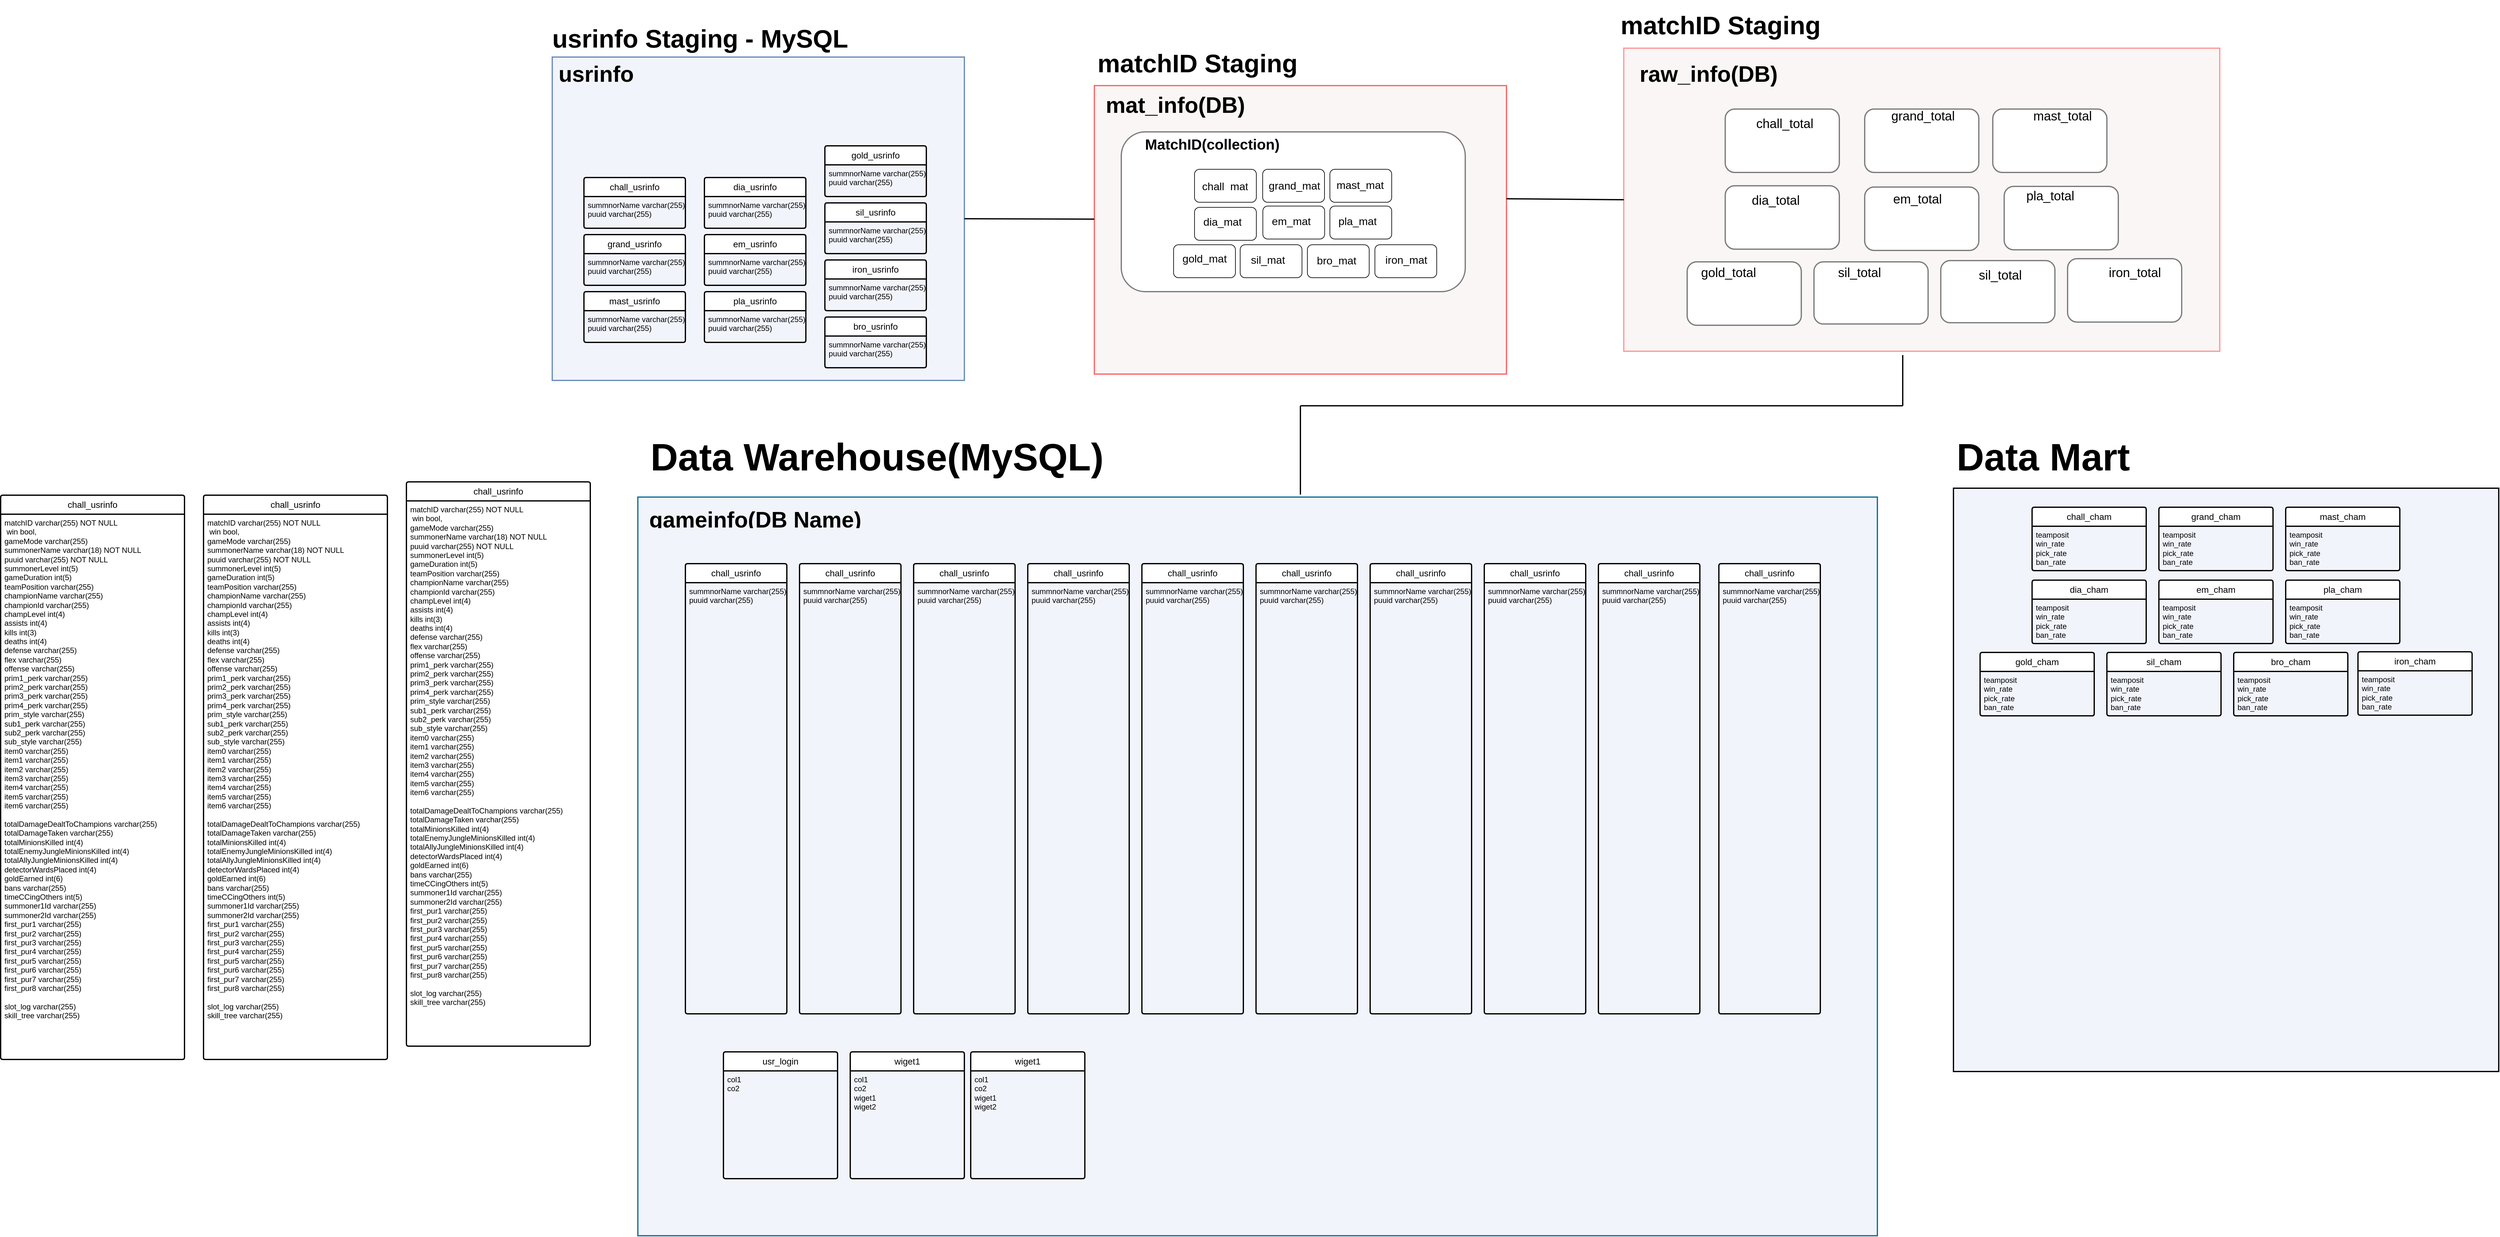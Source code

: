 <mxfile version="21.8.0" type="device">
  <diagram id="R2lEEEUBdFMjLlhIrx00" name="Page-1">
    <mxGraphModel dx="5530" dy="2845" grid="1" gridSize="10" guides="1" tooltips="1" connect="1" arrows="1" fold="1" page="1" pageScale="1" pageWidth="850" pageHeight="1100" math="0" shadow="0" extFonts="Permanent Marker^https://fonts.googleapis.com/css?family=Permanent+Marker">
      <root>
        <mxCell id="0" />
        <mxCell id="1" parent="0" />
        <mxCell id="HTWprI1YvL_pcX_ykUgZ-6" style="edgeStyle=orthogonalEdgeStyle;rounded=0;orthogonalLoop=1;jettySize=auto;html=1;exitX=0.5;exitY=0;exitDx=0;exitDy=0;" parent="1" source="HTWprI1YvL_pcX_ykUgZ-5" target="HTWprI1YvL_pcX_ykUgZ-4" edge="1">
          <mxGeometry relative="1" as="geometry" />
        </mxCell>
        <mxCell id="HTWprI1YvL_pcX_ykUgZ-2" value="" style="rounded=0;whiteSpace=wrap;html=1;strokeWidth=2;fillColor=#F2F4FC;strokeColor=#6c8ebf;" parent="1" vertex="1">
          <mxGeometry x="70" y="130" width="650" height="510" as="geometry" />
        </mxCell>
        <mxCell id="HTWprI1YvL_pcX_ykUgZ-1" value="&lt;h1 style=&quot;font-size: 40px;&quot;&gt;&lt;font style=&quot;font-size: 40px;&quot;&gt;usrinfo Staging -&amp;nbsp;&lt;/font&gt;MySQL&lt;/h1&gt;" style="text;html=1;strokeColor=none;fillColor=none;spacing=5;spacingTop=-20;whiteSpace=wrap;overflow=hidden;rounded=0;" parent="1" vertex="1">
          <mxGeometry x="65" y="60" width="660" height="77" as="geometry" />
        </mxCell>
        <mxCell id="HTWprI1YvL_pcX_ykUgZ-3" value="&lt;h1&gt;&lt;font style=&quot;font-size: 35px;&quot;&gt;usrinfo&lt;/font&gt;&lt;/h1&gt;" style="text;html=1;strokeColor=none;fillColor=none;spacing=5;spacingTop=-20;whiteSpace=wrap;overflow=hidden;rounded=0;" parent="1" vertex="1">
          <mxGeometry x="75" y="130" width="354" height="70" as="geometry" />
        </mxCell>
        <mxCell id="HTWprI1YvL_pcX_ykUgZ-4" value="chall_usrinfo" style="swimlane;childLayout=stackLayout;horizontal=1;startSize=30;horizontalStack=0;rounded=1;fontSize=14;fontStyle=0;strokeWidth=2;resizeParent=0;resizeLast=1;shadow=0;dashed=0;align=center;arcSize=4;whiteSpace=wrap;html=1;" parent="1" vertex="1">
          <mxGeometry x="120" y="320" width="160" height="80" as="geometry" />
        </mxCell>
        <mxCell id="HTWprI1YvL_pcX_ykUgZ-5" value="summnorName varchar(255)&lt;br style=&quot;border-color: var(--border-color); padding: 0px; margin: 0px;&quot;&gt;puuid varchar(255)" style="align=left;strokeColor=none;fillColor=none;spacingLeft=4;fontSize=12;verticalAlign=top;resizable=0;rotatable=0;part=1;html=1;" parent="HTWprI1YvL_pcX_ykUgZ-4" vertex="1">
          <mxGeometry y="30" width="160" height="50" as="geometry" />
        </mxCell>
        <mxCell id="HTWprI1YvL_pcX_ykUgZ-7" value="grand_usrinfo" style="swimlane;childLayout=stackLayout;horizontal=1;startSize=30;horizontalStack=0;rounded=1;fontSize=14;fontStyle=0;strokeWidth=2;resizeParent=0;resizeLast=1;shadow=0;dashed=0;align=center;arcSize=4;whiteSpace=wrap;html=1;" parent="1" vertex="1">
          <mxGeometry x="120" y="410" width="160" height="80" as="geometry" />
        </mxCell>
        <mxCell id="HTWprI1YvL_pcX_ykUgZ-8" value="summnorName varchar(255)&lt;br style=&quot;border-color: var(--border-color); padding: 0px; margin: 0px;&quot;&gt;puuid varchar(255)" style="align=left;strokeColor=none;fillColor=none;spacingLeft=4;fontSize=12;verticalAlign=top;resizable=0;rotatable=0;part=1;html=1;" parent="HTWprI1YvL_pcX_ykUgZ-7" vertex="1">
          <mxGeometry y="30" width="160" height="50" as="geometry" />
        </mxCell>
        <mxCell id="HTWprI1YvL_pcX_ykUgZ-9" value="mast_usrinfo" style="swimlane;childLayout=stackLayout;horizontal=1;startSize=30;horizontalStack=0;rounded=1;fontSize=14;fontStyle=0;strokeWidth=2;resizeParent=0;resizeLast=1;shadow=0;dashed=0;align=center;arcSize=4;whiteSpace=wrap;html=1;" parent="1" vertex="1">
          <mxGeometry x="120" y="500" width="160" height="80" as="geometry" />
        </mxCell>
        <mxCell id="HTWprI1YvL_pcX_ykUgZ-10" value="summnorName varchar(255)&lt;br style=&quot;border-color: var(--border-color); padding: 0px; margin: 0px;&quot;&gt;puuid varchar(255)" style="align=left;strokeColor=none;fillColor=none;spacingLeft=4;fontSize=12;verticalAlign=top;resizable=0;rotatable=0;part=1;html=1;" parent="HTWprI1YvL_pcX_ykUgZ-9" vertex="1">
          <mxGeometry y="30" width="160" height="50" as="geometry" />
        </mxCell>
        <mxCell id="HTWprI1YvL_pcX_ykUgZ-11" value="dia_usrinfo" style="swimlane;childLayout=stackLayout;horizontal=1;startSize=30;horizontalStack=0;rounded=1;fontSize=14;fontStyle=0;strokeWidth=2;resizeParent=0;resizeLast=1;shadow=0;dashed=0;align=center;arcSize=4;whiteSpace=wrap;html=1;" parent="1" vertex="1">
          <mxGeometry x="310" y="320" width="160" height="80" as="geometry" />
        </mxCell>
        <mxCell id="HTWprI1YvL_pcX_ykUgZ-12" value="summnorName varchar(255)&lt;br style=&quot;border-color: var(--border-color); padding: 0px; margin: 0px;&quot;&gt;puuid varchar(255)" style="align=left;strokeColor=none;fillColor=none;spacingLeft=4;fontSize=12;verticalAlign=top;resizable=0;rotatable=0;part=1;html=1;" parent="HTWprI1YvL_pcX_ykUgZ-11" vertex="1">
          <mxGeometry y="30" width="160" height="50" as="geometry" />
        </mxCell>
        <mxCell id="HTWprI1YvL_pcX_ykUgZ-13" value="em_usrinfo" style="swimlane;childLayout=stackLayout;horizontal=1;startSize=30;horizontalStack=0;rounded=1;fontSize=14;fontStyle=0;strokeWidth=2;resizeParent=0;resizeLast=1;shadow=0;dashed=0;align=center;arcSize=4;whiteSpace=wrap;html=1;" parent="1" vertex="1">
          <mxGeometry x="310" y="410" width="160" height="80" as="geometry" />
        </mxCell>
        <mxCell id="HTWprI1YvL_pcX_ykUgZ-14" value="summnorName varchar(255)&lt;br style=&quot;border-color: var(--border-color); padding: 0px; margin: 0px;&quot;&gt;puuid varchar(255)" style="align=left;strokeColor=none;fillColor=none;spacingLeft=4;fontSize=12;verticalAlign=top;resizable=0;rotatable=0;part=1;html=1;" parent="HTWprI1YvL_pcX_ykUgZ-13" vertex="1">
          <mxGeometry y="30" width="160" height="50" as="geometry" />
        </mxCell>
        <mxCell id="HTWprI1YvL_pcX_ykUgZ-15" value="pla_usrinfo" style="swimlane;childLayout=stackLayout;horizontal=1;startSize=30;horizontalStack=0;rounded=1;fontSize=14;fontStyle=0;strokeWidth=2;resizeParent=0;resizeLast=1;shadow=0;dashed=0;align=center;arcSize=4;whiteSpace=wrap;html=1;" parent="1" vertex="1">
          <mxGeometry x="310" y="500" width="160" height="80" as="geometry" />
        </mxCell>
        <mxCell id="HTWprI1YvL_pcX_ykUgZ-16" value="summnorName varchar(255)&lt;br style=&quot;border-color: var(--border-color); padding: 0px; margin: 0px;&quot;&gt;puuid varchar(255)" style="align=left;strokeColor=none;fillColor=none;spacingLeft=4;fontSize=12;verticalAlign=top;resizable=0;rotatable=0;part=1;html=1;" parent="HTWprI1YvL_pcX_ykUgZ-15" vertex="1">
          <mxGeometry y="30" width="160" height="50" as="geometry" />
        </mxCell>
        <mxCell id="HTWprI1YvL_pcX_ykUgZ-17" value="gold_usrinfo" style="swimlane;childLayout=stackLayout;horizontal=1;startSize=30;horizontalStack=0;rounded=1;fontSize=14;fontStyle=0;strokeWidth=2;resizeParent=0;resizeLast=1;shadow=0;dashed=0;align=center;arcSize=4;whiteSpace=wrap;html=1;" parent="1" vertex="1">
          <mxGeometry x="500" y="270" width="160" height="80" as="geometry" />
        </mxCell>
        <mxCell id="HTWprI1YvL_pcX_ykUgZ-18" value="summnorName varchar(255)&lt;br style=&quot;border-color: var(--border-color); padding: 0px; margin: 0px;&quot;&gt;puuid varchar(255)" style="align=left;strokeColor=none;fillColor=none;spacingLeft=4;fontSize=12;verticalAlign=top;resizable=0;rotatable=0;part=1;html=1;" parent="HTWprI1YvL_pcX_ykUgZ-17" vertex="1">
          <mxGeometry y="30" width="160" height="50" as="geometry" />
        </mxCell>
        <mxCell id="HTWprI1YvL_pcX_ykUgZ-19" value="sil_usrinfo" style="swimlane;childLayout=stackLayout;horizontal=1;startSize=30;horizontalStack=0;rounded=1;fontSize=14;fontStyle=0;strokeWidth=2;resizeParent=0;resizeLast=1;shadow=0;dashed=0;align=center;arcSize=4;whiteSpace=wrap;html=1;" parent="1" vertex="1">
          <mxGeometry x="500" y="360" width="160" height="80" as="geometry" />
        </mxCell>
        <mxCell id="HTWprI1YvL_pcX_ykUgZ-20" value="summnorName varchar(255)&lt;br style=&quot;border-color: var(--border-color); padding: 0px; margin: 0px;&quot;&gt;puuid varchar(255)" style="align=left;strokeColor=none;fillColor=none;spacingLeft=4;fontSize=12;verticalAlign=top;resizable=0;rotatable=0;part=1;html=1;" parent="HTWprI1YvL_pcX_ykUgZ-19" vertex="1">
          <mxGeometry y="30" width="160" height="50" as="geometry" />
        </mxCell>
        <mxCell id="HTWprI1YvL_pcX_ykUgZ-21" value="iron_usrinfo" style="swimlane;childLayout=stackLayout;horizontal=1;startSize=30;horizontalStack=0;rounded=1;fontSize=14;fontStyle=0;strokeWidth=2;resizeParent=0;resizeLast=1;shadow=0;dashed=0;align=center;arcSize=4;whiteSpace=wrap;html=1;" parent="1" vertex="1">
          <mxGeometry x="500" y="450" width="160" height="80" as="geometry" />
        </mxCell>
        <mxCell id="HTWprI1YvL_pcX_ykUgZ-22" value="summnorName varchar(255)&lt;br style=&quot;border-color: var(--border-color); padding: 0px; margin: 0px;&quot;&gt;puuid varchar(255)" style="align=left;strokeColor=none;fillColor=none;spacingLeft=4;fontSize=12;verticalAlign=top;resizable=0;rotatable=0;part=1;html=1;" parent="HTWprI1YvL_pcX_ykUgZ-21" vertex="1">
          <mxGeometry y="30" width="160" height="50" as="geometry" />
        </mxCell>
        <mxCell id="HTWprI1YvL_pcX_ykUgZ-23" value="bro_usrinfo" style="swimlane;childLayout=stackLayout;horizontal=1;startSize=30;horizontalStack=0;rounded=1;fontSize=14;fontStyle=0;strokeWidth=2;resizeParent=0;resizeLast=1;shadow=0;dashed=0;align=center;arcSize=4;whiteSpace=wrap;html=1;" parent="1" vertex="1">
          <mxGeometry x="500" y="540" width="160" height="80" as="geometry" />
        </mxCell>
        <mxCell id="HTWprI1YvL_pcX_ykUgZ-24" value="summnorName varchar(255)&lt;br style=&quot;border-color: var(--border-color); padding: 0px; margin: 0px;&quot;&gt;puuid varchar(255)" style="align=left;strokeColor=none;fillColor=none;spacingLeft=4;fontSize=12;verticalAlign=top;resizable=0;rotatable=0;part=1;html=1;" parent="HTWprI1YvL_pcX_ykUgZ-23" vertex="1">
          <mxGeometry y="30" width="160" height="50" as="geometry" />
        </mxCell>
        <mxCell id="HTWprI1YvL_pcX_ykUgZ-25" value="" style="rounded=0;whiteSpace=wrap;html=1;strokeWidth=2;fillColor=#FAF6F5;strokeColor=#FF6666;" parent="1" vertex="1">
          <mxGeometry x="925" y="175" width="650" height="455" as="geometry" />
        </mxCell>
        <mxCell id="HTWprI1YvL_pcX_ykUgZ-26" value="&lt;h1&gt;&lt;font style=&quot;font-size: 40px;&quot;&gt;matchID Staging&lt;/font&gt;&lt;/h1&gt;" style="text;html=1;strokeColor=none;fillColor=none;spacing=5;spacingTop=-20;whiteSpace=wrap;overflow=hidden;rounded=0;" parent="1" vertex="1">
          <mxGeometry x="925" y="110" width="410" height="80" as="geometry" />
        </mxCell>
        <mxCell id="HTWprI1YvL_pcX_ykUgZ-27" value="&lt;h1&gt;&lt;font style=&quot;font-size: 35px;&quot;&gt;mat_info(DB)&lt;/font&gt;&lt;/h1&gt;" style="text;html=1;strokeColor=none;fillColor=none;spacing=5;spacingTop=-20;whiteSpace=wrap;overflow=hidden;rounded=0;" parent="1" vertex="1">
          <mxGeometry x="938" y="179" width="422" height="60" as="geometry" />
        </mxCell>
        <mxCell id="HTWprI1YvL_pcX_ykUgZ-50" value="" style="endArrow=none;html=1;rounded=0;entryX=0;entryY=0.463;entryDx=0;entryDy=0;entryPerimeter=0;strokeWidth=2;exitX=1;exitY=0.5;exitDx=0;exitDy=0;" parent="1" source="HTWprI1YvL_pcX_ykUgZ-2" target="HTWprI1YvL_pcX_ykUgZ-25" edge="1">
          <mxGeometry relative="1" as="geometry">
            <mxPoint x="720" y="250" as="sourcePoint" />
            <mxPoint x="880" y="250" as="targetPoint" />
          </mxGeometry>
        </mxCell>
        <mxCell id="HTWprI1YvL_pcX_ykUgZ-71" value="" style="rounded=0;whiteSpace=wrap;html=1;strokeWidth=2;fillColor=#F2F4FC;strokeColor=#10739e;" parent="1" vertex="1">
          <mxGeometry x="205" y="824" width="1955" height="1165" as="geometry" />
        </mxCell>
        <mxCell id="HTWprI1YvL_pcX_ykUgZ-72" value="&lt;h1&gt;&lt;font style=&quot;font-size: 35px;&quot;&gt;gameinfo(DB Name)&lt;/font&gt;&lt;/h1&gt;" style="text;html=1;strokeColor=none;fillColor=none;spacing=5;spacingTop=-20;whiteSpace=wrap;overflow=hidden;rounded=0;" parent="1" vertex="1">
          <mxGeometry x="217.5" y="833" width="345" height="40" as="geometry" />
        </mxCell>
        <mxCell id="HTWprI1YvL_pcX_ykUgZ-73" value="chall_usrinfo" style="swimlane;childLayout=stackLayout;horizontal=1;startSize=30;horizontalStack=0;rounded=1;fontSize=14;fontStyle=0;strokeWidth=2;resizeParent=0;resizeLast=1;shadow=0;dashed=0;align=center;arcSize=4;whiteSpace=wrap;html=1;" parent="1" vertex="1">
          <mxGeometry x="-800" y="821" width="290" height="890" as="geometry" />
        </mxCell>
        <mxCell id="HTWprI1YvL_pcX_ykUgZ-74" value="&lt;div&gt;matchID varchar(255) NOT NULL&lt;/div&gt;&lt;div&gt;&lt;span style=&quot;background-color: initial;&quot;&gt;&amp;nbsp;win bool,&lt;/span&gt;&lt;/div&gt;&lt;div&gt;&lt;span style=&quot;background-color: initial;&quot;&gt;gameMode varchar(255)&lt;/span&gt;&lt;/div&gt;&lt;div&gt;&lt;span style=&quot;background-color: initial;&quot;&gt;summonerName varchar(18) NOT NULL&lt;/span&gt;&lt;/div&gt;&lt;div&gt;&lt;span style=&quot;background-color: initial;&quot;&gt;puuid varchar(255) NOT NULL&lt;/span&gt;&lt;/div&gt;&lt;div&gt;&lt;span style=&quot;background-color: initial;&quot;&gt;summonerLevel int(5)&lt;/span&gt;&lt;/div&gt;&lt;div&gt;&lt;span style=&quot;background-color: initial;&quot;&gt;gameDuration int(5)&lt;/span&gt;&lt;/div&gt;&lt;div&gt;&lt;span style=&quot;background-color: initial;&quot;&gt;teamPosition varchar(255)&lt;/span&gt;&lt;/div&gt;&lt;div&gt;&lt;span style=&quot;background-color: initial;&quot;&gt;championName varchar(255)&lt;/span&gt;&lt;/div&gt;&lt;div&gt;&lt;span style=&quot;background-color: initial;&quot;&gt;championId varchar(255)&lt;/span&gt;&lt;/div&gt;&lt;div&gt;&lt;span style=&quot;background-color: initial;&quot;&gt;champLevel int(4)&lt;/span&gt;&lt;/div&gt;&lt;div&gt;&lt;span style=&quot;background-color: initial;&quot;&gt;assists int(4)&lt;/span&gt;&lt;/div&gt;&lt;div&gt;&lt;span style=&quot;background-color: initial;&quot;&gt;kills int(3)&lt;/span&gt;&lt;/div&gt;&lt;div&gt;&lt;span style=&quot;background-color: initial;&quot;&gt;deaths int(4)&lt;/span&gt;&lt;/div&gt;&lt;div&gt;&lt;span style=&quot;background-color: initial;&quot;&gt;defense varchar(255)&lt;/span&gt;&lt;/div&gt;&lt;div&gt;&lt;span style=&quot;background-color: initial;&quot;&gt;flex varchar(255)&lt;/span&gt;&lt;/div&gt;&lt;div&gt;&lt;span style=&quot;background-color: initial;&quot;&gt;offense varchar(255)&lt;/span&gt;&lt;/div&gt;&lt;div&gt;&lt;span style=&quot;background-color: initial;&quot;&gt;prim1_perk varchar(255)&lt;/span&gt;&lt;/div&gt;&lt;div&gt;&lt;span style=&quot;background-color: initial;&quot;&gt;prim2_perk varchar(255)&lt;/span&gt;&lt;/div&gt;&lt;div&gt;&lt;span style=&quot;background-color: initial;&quot;&gt;prim3_perk varchar(255)&lt;/span&gt;&lt;/div&gt;&lt;div&gt;&lt;span style=&quot;background-color: initial;&quot;&gt;prim4_perk varchar(255)&lt;/span&gt;&lt;/div&gt;&lt;div&gt;&lt;span style=&quot;background-color: initial;&quot;&gt;prim_style varchar(255)&lt;/span&gt;&lt;/div&gt;&lt;div&gt;&lt;span style=&quot;background-color: initial;&quot;&gt;sub1_perk varchar(255)&lt;/span&gt;&lt;/div&gt;&lt;div&gt;&lt;span style=&quot;background-color: initial;&quot;&gt;sub2_perk varchar(255)&lt;/span&gt;&lt;/div&gt;&lt;div&gt;&lt;span style=&quot;background-color: initial;&quot;&gt;sub_style varchar(255)&lt;/span&gt;&lt;/div&gt;&lt;div&gt;&lt;span style=&quot;background-color: initial;&quot;&gt;item0 varchar(255)&lt;/span&gt;&lt;/div&gt;&lt;div&gt;&lt;span style=&quot;background-color: initial;&quot;&gt;item1 varchar(255)&lt;/span&gt;&lt;/div&gt;&lt;div&gt;&lt;span style=&quot;background-color: initial;&quot;&gt;item2 varchar(255)&lt;/span&gt;&lt;/div&gt;&lt;div&gt;&lt;span style=&quot;background-color: initial;&quot;&gt;item3 varchar(255)&lt;/span&gt;&lt;/div&gt;&lt;div&gt;&lt;span style=&quot;background-color: initial;&quot;&gt;item4 varchar(255)&lt;/span&gt;&lt;/div&gt;&lt;div&gt;&lt;span style=&quot;background-color: initial;&quot;&gt;item5 varchar(255)&lt;/span&gt;&lt;/div&gt;&lt;div&gt;&lt;span style=&quot;background-color: initial;&quot;&gt;item6 varchar(255)&lt;/span&gt;&lt;/div&gt;&lt;div&gt;&lt;span style=&quot;background-color: initial;&quot;&gt;&lt;br&gt;&lt;/span&gt;&lt;/div&gt;&lt;div&gt;&lt;span style=&quot;background-color: initial;&quot;&gt;totalDamageDealtToChampions varchar(255)&lt;/span&gt;&lt;/div&gt;&lt;div&gt;&lt;span style=&quot;background-color: initial;&quot;&gt;totalDamageTaken varchar(255)&lt;/span&gt;&lt;/div&gt;&lt;div&gt;&lt;span style=&quot;background-color: initial;&quot;&gt;totalMinionsKilled int(4)&lt;/span&gt;&lt;/div&gt;&lt;div&gt;&lt;span style=&quot;background-color: initial;&quot;&gt;totalEnemyJungleMinionsKilled int(4)&lt;/span&gt;&lt;/div&gt;&lt;div&gt;&lt;span style=&quot;background-color: initial;&quot;&gt;totalAllyJungleMinionsKilled int(4)&lt;/span&gt;&lt;/div&gt;&lt;div&gt;&lt;span style=&quot;background-color: initial;&quot;&gt;detectorWardsPlaced int(4)&lt;/span&gt;&lt;/div&gt;&lt;div&gt;&lt;span style=&quot;background-color: initial;&quot;&gt;goldEarned int(6)&lt;/span&gt;&lt;/div&gt;&lt;div&gt;&lt;span style=&quot;background-color: initial;&quot;&gt;bans varchar(255)&lt;/span&gt;&lt;/div&gt;&lt;div&gt;&lt;span style=&quot;background-color: initial;&quot;&gt;timeCCingOthers int(5)&lt;/span&gt;&lt;/div&gt;&lt;div&gt;&lt;span style=&quot;background-color: initial;&quot;&gt;summoner1Id varchar(255)&lt;/span&gt;&lt;/div&gt;&lt;div&gt;&lt;span style=&quot;background-color: initial;&quot;&gt;summoner2Id varchar(255)&lt;/span&gt;&lt;/div&gt;&lt;div&gt;&lt;span style=&quot;background-color: initial;&quot;&gt;first_pur1 varchar(255)&lt;/span&gt;&lt;/div&gt;&lt;div&gt;&lt;span style=&quot;background-color: initial;&quot;&gt;first_pur2 varchar(255)&lt;/span&gt;&lt;/div&gt;&lt;div&gt;&lt;span style=&quot;background-color: initial;&quot;&gt;first_pur3 varchar(255)&lt;/span&gt;&lt;/div&gt;&lt;div&gt;&lt;span style=&quot;background-color: initial;&quot;&gt;first_pur4 varchar(255)&lt;/span&gt;&lt;/div&gt;&lt;div&gt;&lt;span style=&quot;background-color: initial;&quot;&gt;first_pur5 varchar(255)&lt;/span&gt;&lt;/div&gt;&lt;div&gt;&lt;span style=&quot;background-color: initial;&quot;&gt;first_pur6 varchar(255)&lt;/span&gt;&lt;/div&gt;&lt;div&gt;&lt;span style=&quot;background-color: initial;&quot;&gt;first_pur7 varchar(255)&lt;/span&gt;&lt;/div&gt;&lt;div&gt;&lt;span style=&quot;background-color: initial;&quot;&gt;first_pur8 varchar(255)&lt;/span&gt;&lt;/div&gt;&lt;div&gt;&lt;span style=&quot;background-color: initial;&quot;&gt;&lt;br&gt;&lt;/span&gt;&lt;/div&gt;&lt;div&gt;&lt;span style=&quot;background-color: initial;&quot;&gt;slot_log varchar(255)&lt;/span&gt;&lt;/div&gt;&lt;div&gt;&lt;span style=&quot;background-color: initial;&quot;&gt;skill_tree varchar(255)&lt;/span&gt;&lt;/div&gt;" style="align=left;strokeColor=none;fillColor=none;spacingLeft=4;fontSize=12;verticalAlign=top;resizable=0;rotatable=0;part=1;html=1;" parent="HTWprI1YvL_pcX_ykUgZ-73" vertex="1">
          <mxGeometry y="30" width="290" height="860" as="geometry" />
        </mxCell>
        <mxCell id="HTWprI1YvL_pcX_ykUgZ-99" value="&lt;h1&gt;&lt;font style=&quot;font-size: 60px;&quot;&gt;Data Warehouse(MySQL)&lt;/font&gt;&lt;/h1&gt;" style="text;html=1;strokeColor=none;fillColor=none;spacing=5;spacingTop=-20;whiteSpace=wrap;overflow=hidden;rounded=0;" parent="1" vertex="1">
          <mxGeometry x="220" y="720" width="793" height="90" as="geometry" />
        </mxCell>
        <mxCell id="HTWprI1YvL_pcX_ykUgZ-126" value="" style="rounded=0;whiteSpace=wrap;html=1;strokeWidth=2;fillColor=#F2F4FC;" parent="1" vertex="1">
          <mxGeometry x="2280" y="810" width="860" height="920" as="geometry" />
        </mxCell>
        <mxCell id="HTWprI1YvL_pcX_ykUgZ-127" value="&lt;h1&gt;&lt;font style=&quot;font-size: 60px;&quot;&gt;Data Mart&lt;/font&gt;&lt;/h1&gt;" style="text;html=1;strokeColor=none;fillColor=none;spacing=5;spacingTop=-20;whiteSpace=wrap;overflow=hidden;rounded=0;" parent="1" vertex="1">
          <mxGeometry x="2280" y="720" width="503" height="90" as="geometry" />
        </mxCell>
        <mxCell id="HTWprI1YvL_pcX_ykUgZ-136" value="chall_usrinfo" style="swimlane;childLayout=stackLayout;horizontal=1;startSize=30;horizontalStack=0;rounded=1;fontSize=14;fontStyle=0;strokeWidth=2;resizeParent=0;resizeLast=1;shadow=0;dashed=0;align=center;arcSize=4;whiteSpace=wrap;html=1;" parent="1" vertex="1">
          <mxGeometry x="640" y="929" width="160" height="710" as="geometry" />
        </mxCell>
        <mxCell id="HTWprI1YvL_pcX_ykUgZ-137" value="summnorName varchar(255)&lt;br style=&quot;border-color: var(--border-color); padding: 0px; margin: 0px;&quot;&gt;puuid varchar(255)" style="align=left;strokeColor=none;fillColor=none;spacingLeft=4;fontSize=12;verticalAlign=top;resizable=0;rotatable=0;part=1;html=1;" parent="HTWprI1YvL_pcX_ykUgZ-136" vertex="1">
          <mxGeometry y="30" width="160" height="680" as="geometry" />
        </mxCell>
        <mxCell id="HTWprI1YvL_pcX_ykUgZ-138" value="chall_usrinfo" style="swimlane;childLayout=stackLayout;horizontal=1;startSize=30;horizontalStack=0;rounded=1;fontSize=14;fontStyle=0;strokeWidth=2;resizeParent=0;resizeLast=1;shadow=0;dashed=0;align=center;arcSize=4;whiteSpace=wrap;html=1;" parent="1" vertex="1">
          <mxGeometry x="820" y="929" width="160" height="710" as="geometry" />
        </mxCell>
        <mxCell id="HTWprI1YvL_pcX_ykUgZ-139" value="summnorName varchar(255)&lt;br style=&quot;border-color: var(--border-color); padding: 0px; margin: 0px;&quot;&gt;puuid varchar(255)" style="align=left;strokeColor=none;fillColor=none;spacingLeft=4;fontSize=12;verticalAlign=top;resizable=0;rotatable=0;part=1;html=1;" parent="HTWprI1YvL_pcX_ykUgZ-138" vertex="1">
          <mxGeometry y="30" width="160" height="680" as="geometry" />
        </mxCell>
        <mxCell id="HTWprI1YvL_pcX_ykUgZ-140" value="chall_usrinfo" style="swimlane;childLayout=stackLayout;horizontal=1;startSize=30;horizontalStack=0;rounded=1;fontSize=14;fontStyle=0;strokeWidth=2;resizeParent=0;resizeLast=1;shadow=0;dashed=0;align=center;arcSize=4;whiteSpace=wrap;html=1;" parent="1" vertex="1">
          <mxGeometry x="1000" y="929" width="160" height="710" as="geometry" />
        </mxCell>
        <mxCell id="HTWprI1YvL_pcX_ykUgZ-141" value="summnorName varchar(255)&lt;br style=&quot;border-color: var(--border-color); padding: 0px; margin: 0px;&quot;&gt;puuid varchar(255)" style="align=left;strokeColor=none;fillColor=none;spacingLeft=4;fontSize=12;verticalAlign=top;resizable=0;rotatable=0;part=1;html=1;" parent="HTWprI1YvL_pcX_ykUgZ-140" vertex="1">
          <mxGeometry y="30" width="160" height="680" as="geometry" />
        </mxCell>
        <mxCell id="HTWprI1YvL_pcX_ykUgZ-142" value="chall_usrinfo" style="swimlane;childLayout=stackLayout;horizontal=1;startSize=30;horizontalStack=0;rounded=1;fontSize=14;fontStyle=0;strokeWidth=2;resizeParent=0;resizeLast=1;shadow=0;dashed=0;align=center;arcSize=4;whiteSpace=wrap;html=1;" parent="1" vertex="1">
          <mxGeometry x="1180" y="929" width="160" height="710" as="geometry" />
        </mxCell>
        <mxCell id="HTWprI1YvL_pcX_ykUgZ-143" value="summnorName varchar(255)&lt;br style=&quot;border-color: var(--border-color); padding: 0px; margin: 0px;&quot;&gt;puuid varchar(255)" style="align=left;strokeColor=none;fillColor=none;spacingLeft=4;fontSize=12;verticalAlign=top;resizable=0;rotatable=0;part=1;html=1;" parent="HTWprI1YvL_pcX_ykUgZ-142" vertex="1">
          <mxGeometry y="30" width="160" height="680" as="geometry" />
        </mxCell>
        <mxCell id="HTWprI1YvL_pcX_ykUgZ-150" value="chall_usrinfo" style="swimlane;childLayout=stackLayout;horizontal=1;startSize=30;horizontalStack=0;rounded=1;fontSize=14;fontStyle=0;strokeWidth=2;resizeParent=0;resizeLast=1;shadow=0;dashed=0;align=center;arcSize=4;whiteSpace=wrap;html=1;" parent="1" vertex="1">
          <mxGeometry x="1360" y="929" width="160" height="710" as="geometry" />
        </mxCell>
        <mxCell id="HTWprI1YvL_pcX_ykUgZ-151" value="summnorName varchar(255)&lt;br style=&quot;border-color: var(--border-color); padding: 0px; margin: 0px;&quot;&gt;puuid varchar(255)" style="align=left;strokeColor=none;fillColor=none;spacingLeft=4;fontSize=12;verticalAlign=top;resizable=0;rotatable=0;part=1;html=1;" parent="HTWprI1YvL_pcX_ykUgZ-150" vertex="1">
          <mxGeometry y="30" width="160" height="680" as="geometry" />
        </mxCell>
        <mxCell id="HTWprI1YvL_pcX_ykUgZ-152" value="chall_usrinfo" style="swimlane;childLayout=stackLayout;horizontal=1;startSize=30;horizontalStack=0;rounded=1;fontSize=14;fontStyle=0;strokeWidth=2;resizeParent=0;resizeLast=1;shadow=0;dashed=0;align=center;arcSize=4;whiteSpace=wrap;html=1;" parent="1" vertex="1">
          <mxGeometry x="1540" y="929" width="160" height="710" as="geometry" />
        </mxCell>
        <mxCell id="HTWprI1YvL_pcX_ykUgZ-153" value="summnorName varchar(255)&lt;br style=&quot;border-color: var(--border-color); padding: 0px; margin: 0px;&quot;&gt;puuid varchar(255)" style="align=left;strokeColor=none;fillColor=none;spacingLeft=4;fontSize=12;verticalAlign=top;resizable=0;rotatable=0;part=1;html=1;" parent="HTWprI1YvL_pcX_ykUgZ-152" vertex="1">
          <mxGeometry y="30" width="160" height="680" as="geometry" />
        </mxCell>
        <mxCell id="HTWprI1YvL_pcX_ykUgZ-154" value="chall_usrinfo" style="swimlane;childLayout=stackLayout;horizontal=1;startSize=30;horizontalStack=0;rounded=1;fontSize=14;fontStyle=0;strokeWidth=2;resizeParent=0;resizeLast=1;shadow=0;dashed=0;align=center;arcSize=4;whiteSpace=wrap;html=1;" parent="1" vertex="1">
          <mxGeometry x="1720" y="929" width="160" height="710" as="geometry" />
        </mxCell>
        <mxCell id="HTWprI1YvL_pcX_ykUgZ-155" value="summnorName varchar(255)&lt;br style=&quot;border-color: var(--border-color); padding: 0px; margin: 0px;&quot;&gt;puuid varchar(255)" style="align=left;strokeColor=none;fillColor=none;spacingLeft=4;fontSize=12;verticalAlign=top;resizable=0;rotatable=0;part=1;html=1;" parent="HTWprI1YvL_pcX_ykUgZ-154" vertex="1">
          <mxGeometry y="30" width="160" height="680" as="geometry" />
        </mxCell>
        <mxCell id="HTWprI1YvL_pcX_ykUgZ-156" value="chall_usrinfo" style="swimlane;childLayout=stackLayout;horizontal=1;startSize=30;horizontalStack=0;rounded=1;fontSize=14;fontStyle=0;strokeWidth=2;resizeParent=0;resizeLast=1;shadow=0;dashed=0;align=center;arcSize=4;whiteSpace=wrap;html=1;" parent="1" vertex="1">
          <mxGeometry x="1910" y="929" width="160" height="710" as="geometry" />
        </mxCell>
        <mxCell id="HTWprI1YvL_pcX_ykUgZ-157" value="summnorName varchar(255)&lt;br style=&quot;border-color: var(--border-color); padding: 0px; margin: 0px;&quot;&gt;puuid varchar(255)" style="align=left;strokeColor=none;fillColor=none;spacingLeft=4;fontSize=12;verticalAlign=top;resizable=0;rotatable=0;part=1;html=1;" parent="HTWprI1YvL_pcX_ykUgZ-156" vertex="1">
          <mxGeometry y="30" width="160" height="680" as="geometry" />
        </mxCell>
        <mxCell id="N5WtjUhzOLgPq8z7NYSw-3" value="usr_login" style="swimlane;childLayout=stackLayout;horizontal=1;startSize=30;horizontalStack=0;rounded=1;fontSize=14;fontStyle=0;strokeWidth=2;resizeParent=0;resizeLast=1;shadow=0;dashed=0;align=center;arcSize=4;whiteSpace=wrap;html=1;" parent="1" vertex="1">
          <mxGeometry x="340" y="1699" width="180" height="200" as="geometry" />
        </mxCell>
        <mxCell id="N5WtjUhzOLgPq8z7NYSw-4" value="col1&lt;br style=&quot;border-color: var(--border-color); padding: 0px; margin: 0px;&quot;&gt;co2&lt;br&gt;&lt;br&gt;" style="align=left;strokeColor=none;fillColor=none;spacingLeft=4;fontSize=12;verticalAlign=top;resizable=0;rotatable=0;part=1;html=1;" parent="N5WtjUhzOLgPq8z7NYSw-3" vertex="1">
          <mxGeometry y="30" width="180" height="170" as="geometry" />
        </mxCell>
        <mxCell id="rLJDlsq2ctv8KvqcAvXV-2" value="" style="rounded=1;whiteSpace=wrap;html=1;strokeWidth=2;strokeColor=#7D7D7D;" parent="1" vertex="1">
          <mxGeometry x="967.5" y="248" width="542.5" height="252" as="geometry" />
        </mxCell>
        <mxCell id="rLJDlsq2ctv8KvqcAvXV-3" value="" style="rounded=1;whiteSpace=wrap;html=1;" parent="1" vertex="1">
          <mxGeometry x="1083" y="307" width="97.5" height="52" as="geometry" />
        </mxCell>
        <mxCell id="rLJDlsq2ctv8KvqcAvXV-4" value="" style="rounded=1;whiteSpace=wrap;html=1;" parent="1" vertex="1">
          <mxGeometry x="1190.5" y="307" width="97.5" height="52" as="geometry" />
        </mxCell>
        <mxCell id="rLJDlsq2ctv8KvqcAvXV-5" value="" style="rounded=1;whiteSpace=wrap;html=1;" parent="1" vertex="1">
          <mxGeometry x="1296.5" y="307" width="97.5" height="52" as="geometry" />
        </mxCell>
        <mxCell id="rLJDlsq2ctv8KvqcAvXV-6" value="" style="rounded=1;whiteSpace=wrap;html=1;" parent="1" vertex="1">
          <mxGeometry x="1155" y="426" width="97.5" height="52" as="geometry" />
        </mxCell>
        <mxCell id="rLJDlsq2ctv8KvqcAvXV-7" value="" style="rounded=1;whiteSpace=wrap;html=1;" parent="1" vertex="1">
          <mxGeometry x="1083" y="367" width="97.5" height="52" as="geometry" />
        </mxCell>
        <mxCell id="rLJDlsq2ctv8KvqcAvXV-8" value="" style="rounded=1;whiteSpace=wrap;html=1;" parent="1" vertex="1">
          <mxGeometry x="1190.75" y="365" width="97.5" height="52" as="geometry" />
        </mxCell>
        <mxCell id="rLJDlsq2ctv8KvqcAvXV-9" value="" style="rounded=1;whiteSpace=wrap;html=1;" parent="1" vertex="1">
          <mxGeometry x="1296.5" y="365" width="97.5" height="52" as="geometry" />
        </mxCell>
        <mxCell id="rLJDlsq2ctv8KvqcAvXV-11" value="" style="rounded=1;whiteSpace=wrap;html=1;" parent="1" vertex="1">
          <mxGeometry x="1261" y="426" width="97.5" height="52" as="geometry" />
        </mxCell>
        <mxCell id="rLJDlsq2ctv8KvqcAvXV-12" value="" style="rounded=1;whiteSpace=wrap;html=1;" parent="1" vertex="1">
          <mxGeometry x="1367.5" y="426" width="97.5" height="52" as="geometry" />
        </mxCell>
        <mxCell id="rLJDlsq2ctv8KvqcAvXV-14" value="" style="rounded=1;whiteSpace=wrap;html=1;" parent="1" vertex="1">
          <mxGeometry x="1050" y="426" width="97.5" height="52" as="geometry" />
        </mxCell>
        <mxCell id="rLJDlsq2ctv8KvqcAvXV-15" value="&lt;h1&gt;&lt;font style=&quot;font-size: 23px;&quot;&gt;MatchID(collection)&lt;/font&gt;&lt;/h1&gt;" style="text;html=1;strokeColor=none;fillColor=none;spacing=5;spacingTop=-20;whiteSpace=wrap;overflow=hidden;rounded=0;" parent="1" vertex="1">
          <mxGeometry x="1000" y="248" width="422" height="60" as="geometry" />
        </mxCell>
        <mxCell id="rLJDlsq2ctv8KvqcAvXV-16" value="&lt;h1&gt;&lt;span style=&quot;font-weight: 400;&quot;&gt;&lt;font style=&quot;font-size: 17px;&quot;&gt;chall_mat&lt;/font&gt;&lt;/span&gt;&lt;/h1&gt;" style="text;html=1;strokeColor=none;fillColor=none;spacing=5;spacingTop=-20;whiteSpace=wrap;overflow=hidden;rounded=0;" parent="1" vertex="1">
          <mxGeometry x="1090" y="312" width="80" height="30" as="geometry" />
        </mxCell>
        <mxCell id="rLJDlsq2ctv8KvqcAvXV-17" value="&lt;span style=&quot;font-size: 17px;&quot;&gt;grand_mat&lt;/span&gt;" style="text;html=1;strokeColor=none;fillColor=none;spacing=5;spacingTop=-20;whiteSpace=wrap;overflow=hidden;rounded=0;" parent="1" vertex="1">
          <mxGeometry x="1194.5" y="334" width="100.5" height="30" as="geometry" />
        </mxCell>
        <mxCell id="rLJDlsq2ctv8KvqcAvXV-19" value="&lt;span style=&quot;font-size: 17px;&quot;&gt;mast_mat&lt;/span&gt;" style="text;html=1;strokeColor=none;fillColor=none;spacing=5;spacingTop=-20;whiteSpace=wrap;overflow=hidden;rounded=0;" parent="1" vertex="1">
          <mxGeometry x="1302" y="333" width="100.5" height="30" as="geometry" />
        </mxCell>
        <mxCell id="rLJDlsq2ctv8KvqcAvXV-20" value="&lt;span style=&quot;font-size: 17px;&quot;&gt;dia_mat&lt;/span&gt;" style="text;html=1;strokeColor=none;fillColor=none;spacing=5;spacingTop=-20;whiteSpace=wrap;overflow=hidden;rounded=0;" parent="1" vertex="1">
          <mxGeometry x="1091.75" y="391" width="80" height="10" as="geometry" />
        </mxCell>
        <mxCell id="rLJDlsq2ctv8KvqcAvXV-21" value="&lt;span style=&quot;font-size: 17px;&quot;&gt;em_mat&lt;/span&gt;" style="text;html=1;strokeColor=none;fillColor=none;spacing=5;spacingTop=-20;whiteSpace=wrap;overflow=hidden;rounded=0;" parent="1" vertex="1">
          <mxGeometry x="1199.5" y="390" width="80" height="10" as="geometry" />
        </mxCell>
        <mxCell id="rLJDlsq2ctv8KvqcAvXV-22" value="&lt;span style=&quot;font-size: 17px;&quot;&gt;pla_mat&lt;/span&gt;" style="text;html=1;strokeColor=none;fillColor=none;spacing=5;spacingTop=-20;whiteSpace=wrap;overflow=hidden;rounded=0;" parent="1" vertex="1">
          <mxGeometry x="1305.25" y="390" width="80" height="10" as="geometry" />
        </mxCell>
        <mxCell id="rLJDlsq2ctv8KvqcAvXV-23" value="&lt;span style=&quot;font-size: 17px;&quot;&gt;gold_mat&lt;/span&gt;" style="text;html=1;strokeColor=none;fillColor=none;spacing=5;spacingTop=-20;whiteSpace=wrap;overflow=hidden;rounded=0;" parent="1" vertex="1">
          <mxGeometry x="1058.75" y="449" width="80" height="22" as="geometry" />
        </mxCell>
        <mxCell id="rLJDlsq2ctv8KvqcAvXV-24" value="&lt;span style=&quot;font-size: 17px;&quot;&gt;sil_mat&lt;/span&gt;" style="text;html=1;strokeColor=none;fillColor=none;spacing=5;spacingTop=-20;whiteSpace=wrap;overflow=hidden;rounded=0;" parent="1" vertex="1">
          <mxGeometry x="1166.75" y="451" width="80" height="10" as="geometry" />
        </mxCell>
        <mxCell id="rLJDlsq2ctv8KvqcAvXV-25" value="&lt;span style=&quot;font-size: 17px;&quot;&gt;bro_mat&lt;/span&gt;" style="text;html=1;strokeColor=none;fillColor=none;spacing=5;spacingTop=-20;whiteSpace=wrap;overflow=hidden;rounded=0;" parent="1" vertex="1">
          <mxGeometry x="1270.75" y="452" width="80" height="10" as="geometry" />
        </mxCell>
        <mxCell id="rLJDlsq2ctv8KvqcAvXV-26" value="&lt;span style=&quot;font-size: 17px;&quot;&gt;iron_mat&lt;/span&gt;" style="text;html=1;strokeColor=none;fillColor=none;spacing=5;spacingTop=-20;whiteSpace=wrap;overflow=hidden;rounded=0;" parent="1" vertex="1">
          <mxGeometry x="1379" y="451" width="80" height="10" as="geometry" />
        </mxCell>
        <mxCell id="rLJDlsq2ctv8KvqcAvXV-27" value="" style="rounded=0;whiteSpace=wrap;html=1;strokeWidth=2;fillColor=#FAF6F5;strokeColor=#FF9999;" parent="1" vertex="1">
          <mxGeometry x="1760" y="116" width="940" height="478" as="geometry" />
        </mxCell>
        <mxCell id="rLJDlsq2ctv8KvqcAvXV-28" value="" style="endArrow=none;html=1;rounded=0;strokeWidth=2;exitX=1;exitY=0.5;exitDx=0;exitDy=0;entryX=0;entryY=0.5;entryDx=0;entryDy=0;" parent="1" target="rLJDlsq2ctv8KvqcAvXV-27" edge="1">
          <mxGeometry relative="1" as="geometry">
            <mxPoint x="1575" y="353.5" as="sourcePoint" />
            <mxPoint x="1730" y="356" as="targetPoint" />
          </mxGeometry>
        </mxCell>
        <mxCell id="rLJDlsq2ctv8KvqcAvXV-29" value="&lt;h1&gt;&lt;font style=&quot;font-size: 40px;&quot;&gt;matchID Staging&lt;/font&gt;&lt;/h1&gt;" style="text;html=1;strokeColor=none;fillColor=none;spacing=5;spacingTop=-20;whiteSpace=wrap;overflow=hidden;rounded=0;" parent="1" vertex="1">
          <mxGeometry x="1750" y="50" width="410" height="80" as="geometry" />
        </mxCell>
        <mxCell id="rLJDlsq2ctv8KvqcAvXV-30" value="" style="rounded=1;whiteSpace=wrap;html=1;strokeWidth=2;strokeColor=#7D7D7D;" parent="1" vertex="1">
          <mxGeometry x="1920" y="212" width="180" height="100" as="geometry" />
        </mxCell>
        <mxCell id="rLJDlsq2ctv8KvqcAvXV-31" value="&lt;h1&gt;&lt;font style=&quot;font-size: 35px;&quot;&gt;raw_info(DB)&lt;/font&gt;&lt;/h1&gt;" style="text;html=1;strokeColor=none;fillColor=none;spacing=5;spacingTop=-20;whiteSpace=wrap;overflow=hidden;rounded=0;" parent="1" vertex="1">
          <mxGeometry x="1780" y="130" width="422" height="60" as="geometry" />
        </mxCell>
        <mxCell id="rLJDlsq2ctv8KvqcAvXV-32" value="" style="rounded=1;whiteSpace=wrap;html=1;strokeWidth=2;strokeColor=#7D7D7D;" parent="1" vertex="1">
          <mxGeometry x="2140" y="212" width="180" height="100" as="geometry" />
        </mxCell>
        <mxCell id="rLJDlsq2ctv8KvqcAvXV-33" value="" style="rounded=1;whiteSpace=wrap;html=1;strokeWidth=2;strokeColor=#7D7D7D;" parent="1" vertex="1">
          <mxGeometry x="2342" y="212" width="180" height="100" as="geometry" />
        </mxCell>
        <mxCell id="rLJDlsq2ctv8KvqcAvXV-34" value="" style="rounded=1;whiteSpace=wrap;html=1;strokeWidth=2;strokeColor=#7D7D7D;" parent="1" vertex="1">
          <mxGeometry x="2460" y="448" width="180" height="100" as="geometry" />
        </mxCell>
        <mxCell id="rLJDlsq2ctv8KvqcAvXV-35" value="" style="rounded=1;whiteSpace=wrap;html=1;strokeWidth=2;strokeColor=#7D7D7D;" parent="1" vertex="1">
          <mxGeometry x="1920" y="333" width="180" height="100" as="geometry" />
        </mxCell>
        <mxCell id="rLJDlsq2ctv8KvqcAvXV-36" value="" style="rounded=1;whiteSpace=wrap;html=1;strokeWidth=2;strokeColor=#7D7D7D;" parent="1" vertex="1">
          <mxGeometry x="1860" y="453" width="180" height="100" as="geometry" />
        </mxCell>
        <mxCell id="rLJDlsq2ctv8KvqcAvXV-37" value="" style="rounded=1;whiteSpace=wrap;html=1;strokeWidth=2;strokeColor=#7D7D7D;" parent="1" vertex="1">
          <mxGeometry x="2140" y="335" width="180" height="100" as="geometry" />
        </mxCell>
        <mxCell id="rLJDlsq2ctv8KvqcAvXV-38" value="" style="rounded=1;whiteSpace=wrap;html=1;strokeWidth=2;strokeColor=#7D7D7D;" parent="1" vertex="1">
          <mxGeometry x="2060" y="453" width="180" height="98" as="geometry" />
        </mxCell>
        <mxCell id="rLJDlsq2ctv8KvqcAvXV-39" value="" style="rounded=1;whiteSpace=wrap;html=1;strokeWidth=2;strokeColor=#7D7D7D;" parent="1" vertex="1">
          <mxGeometry x="2360" y="334" width="180" height="100" as="geometry" />
        </mxCell>
        <mxCell id="rLJDlsq2ctv8KvqcAvXV-40" value="" style="rounded=1;whiteSpace=wrap;html=1;strokeWidth=2;strokeColor=#7D7D7D;" parent="1" vertex="1">
          <mxGeometry x="2260" y="451" width="180" height="98" as="geometry" />
        </mxCell>
        <mxCell id="rLJDlsq2ctv8KvqcAvXV-41" value="" style="endArrow=none;html=1;rounded=0;strokeWidth=2;" parent="1" edge="1">
          <mxGeometry relative="1" as="geometry">
            <mxPoint x="2200" y="680" as="sourcePoint" />
            <mxPoint x="2200" y="600" as="targetPoint" />
          </mxGeometry>
        </mxCell>
        <mxCell id="rLJDlsq2ctv8KvqcAvXV-42" value="" style="endArrow=none;html=1;rounded=0;strokeWidth=2;" parent="1" edge="1">
          <mxGeometry relative="1" as="geometry">
            <mxPoint x="2200" y="680" as="sourcePoint" />
            <mxPoint x="1250" y="680" as="targetPoint" />
          </mxGeometry>
        </mxCell>
        <mxCell id="rLJDlsq2ctv8KvqcAvXV-43" value="" style="endArrow=none;html=1;rounded=0;strokeWidth=2;" parent="1" edge="1">
          <mxGeometry relative="1" as="geometry">
            <mxPoint x="1250" y="680" as="sourcePoint" />
            <mxPoint x="1250" y="820" as="targetPoint" />
          </mxGeometry>
        </mxCell>
        <mxCell id="rLJDlsq2ctv8KvqcAvXV-45" value="wiget1" style="swimlane;childLayout=stackLayout;horizontal=1;startSize=30;horizontalStack=0;rounded=1;fontSize=14;fontStyle=0;strokeWidth=2;resizeParent=0;resizeLast=1;shadow=0;dashed=0;align=center;arcSize=4;whiteSpace=wrap;html=1;" parent="1" vertex="1">
          <mxGeometry x="540" y="1699" width="180" height="200" as="geometry" />
        </mxCell>
        <mxCell id="rLJDlsq2ctv8KvqcAvXV-46" value="col1&lt;br style=&quot;border-color: var(--border-color); padding: 0px; margin: 0px;&quot;&gt;co2&lt;br&gt;wiget1&lt;br&gt;wiget2" style="align=left;strokeColor=none;fillColor=none;spacingLeft=4;fontSize=12;verticalAlign=top;resizable=0;rotatable=0;part=1;html=1;" parent="rLJDlsq2ctv8KvqcAvXV-45" vertex="1">
          <mxGeometry y="30" width="180" height="170" as="geometry" />
        </mxCell>
        <mxCell id="rLJDlsq2ctv8KvqcAvXV-47" value="wiget1" style="swimlane;childLayout=stackLayout;horizontal=1;startSize=30;horizontalStack=0;rounded=1;fontSize=14;fontStyle=0;strokeWidth=2;resizeParent=0;resizeLast=1;shadow=0;dashed=0;align=center;arcSize=4;whiteSpace=wrap;html=1;" parent="1" vertex="1">
          <mxGeometry x="730" y="1699" width="180" height="200" as="geometry" />
        </mxCell>
        <mxCell id="rLJDlsq2ctv8KvqcAvXV-48" value="col1&lt;br style=&quot;border-color: var(--border-color); padding: 0px; margin: 0px;&quot;&gt;co2&lt;br&gt;wiget1&lt;br&gt;wiget2" style="align=left;strokeColor=none;fillColor=none;spacingLeft=4;fontSize=12;verticalAlign=top;resizable=0;rotatable=0;part=1;html=1;" parent="rLJDlsq2ctv8KvqcAvXV-47" vertex="1">
          <mxGeometry y="30" width="180" height="170" as="geometry" />
        </mxCell>
        <mxCell id="rLJDlsq2ctv8KvqcAvXV-49" value="chall_cham" style="swimlane;childLayout=stackLayout;horizontal=1;startSize=30;horizontalStack=0;rounded=1;fontSize=14;fontStyle=0;strokeWidth=2;resizeParent=0;resizeLast=1;shadow=0;dashed=0;align=center;arcSize=4;whiteSpace=wrap;html=1;" parent="1" vertex="1">
          <mxGeometry x="2404" y="840" width="180" height="100" as="geometry" />
        </mxCell>
        <mxCell id="rLJDlsq2ctv8KvqcAvXV-50" value="teamposit&lt;br&gt;win_rate&lt;br&gt;pick_rate&lt;br&gt;ban_rate" style="align=left;strokeColor=none;fillColor=none;spacingLeft=4;fontSize=12;verticalAlign=top;resizable=0;rotatable=0;part=1;html=1;" parent="rLJDlsq2ctv8KvqcAvXV-49" vertex="1">
          <mxGeometry y="30" width="180" height="70" as="geometry" />
        </mxCell>
        <mxCell id="rLJDlsq2ctv8KvqcAvXV-53" value="grand_cham" style="swimlane;childLayout=stackLayout;horizontal=1;startSize=30;horizontalStack=0;rounded=1;fontSize=14;fontStyle=0;strokeWidth=2;resizeParent=0;resizeLast=1;shadow=0;dashed=0;align=center;arcSize=4;whiteSpace=wrap;html=1;" parent="1" vertex="1">
          <mxGeometry x="2604" y="840" width="180" height="100" as="geometry" />
        </mxCell>
        <mxCell id="rLJDlsq2ctv8KvqcAvXV-54" value="teamposit&lt;br style=&quot;border-color: var(--border-color);&quot;&gt;win_rate&lt;br style=&quot;border-color: var(--border-color);&quot;&gt;pick_rate&lt;br style=&quot;border-color: var(--border-color);&quot;&gt;ban_rate" style="align=left;strokeColor=none;fillColor=none;spacingLeft=4;fontSize=12;verticalAlign=top;resizable=0;rotatable=0;part=1;html=1;" parent="rLJDlsq2ctv8KvqcAvXV-53" vertex="1">
          <mxGeometry y="30" width="180" height="70" as="geometry" />
        </mxCell>
        <mxCell id="rLJDlsq2ctv8KvqcAvXV-55" value="mast_cham" style="swimlane;childLayout=stackLayout;horizontal=1;startSize=30;horizontalStack=0;rounded=1;fontSize=14;fontStyle=0;strokeWidth=2;resizeParent=0;resizeLast=1;shadow=0;dashed=0;align=center;arcSize=4;whiteSpace=wrap;html=1;" parent="1" vertex="1">
          <mxGeometry x="2804" y="840" width="180" height="100" as="geometry" />
        </mxCell>
        <mxCell id="rLJDlsq2ctv8KvqcAvXV-56" value="teamposit&lt;br style=&quot;border-color: var(--border-color);&quot;&gt;win_rate&lt;br style=&quot;border-color: var(--border-color);&quot;&gt;pick_rate&lt;br style=&quot;border-color: var(--border-color);&quot;&gt;ban_rate" style="align=left;strokeColor=none;fillColor=none;spacingLeft=4;fontSize=12;verticalAlign=top;resizable=0;rotatable=0;part=1;html=1;" parent="rLJDlsq2ctv8KvqcAvXV-55" vertex="1">
          <mxGeometry y="30" width="180" height="70" as="geometry" />
        </mxCell>
        <mxCell id="rLJDlsq2ctv8KvqcAvXV-57" value="dia_cham" style="swimlane;childLayout=stackLayout;horizontal=1;startSize=30;horizontalStack=0;rounded=1;fontSize=14;fontStyle=0;strokeWidth=2;resizeParent=0;resizeLast=1;shadow=0;dashed=0;align=center;arcSize=4;whiteSpace=wrap;html=1;" parent="1" vertex="1">
          <mxGeometry x="2404" y="955" width="180" height="100" as="geometry" />
        </mxCell>
        <mxCell id="rLJDlsq2ctv8KvqcAvXV-58" value="teamposit&lt;br style=&quot;border-color: var(--border-color);&quot;&gt;win_rate&lt;br style=&quot;border-color: var(--border-color);&quot;&gt;pick_rate&lt;br style=&quot;border-color: var(--border-color);&quot;&gt;ban_rate" style="align=left;strokeColor=none;fillColor=none;spacingLeft=4;fontSize=12;verticalAlign=top;resizable=0;rotatable=0;part=1;html=1;" parent="rLJDlsq2ctv8KvqcAvXV-57" vertex="1">
          <mxGeometry y="30" width="180" height="70" as="geometry" />
        </mxCell>
        <mxCell id="rLJDlsq2ctv8KvqcAvXV-59" value="em_cham" style="swimlane;childLayout=stackLayout;horizontal=1;startSize=30;horizontalStack=0;rounded=1;fontSize=14;fontStyle=0;strokeWidth=2;resizeParent=0;resizeLast=1;shadow=0;dashed=0;align=center;arcSize=4;whiteSpace=wrap;html=1;" parent="1" vertex="1">
          <mxGeometry x="2604" y="955" width="180" height="100" as="geometry" />
        </mxCell>
        <mxCell id="rLJDlsq2ctv8KvqcAvXV-60" value="teamposit&lt;br style=&quot;border-color: var(--border-color);&quot;&gt;win_rate&lt;br style=&quot;border-color: var(--border-color);&quot;&gt;pick_rate&lt;br style=&quot;border-color: var(--border-color);&quot;&gt;ban_rate" style="align=left;strokeColor=none;fillColor=none;spacingLeft=4;fontSize=12;verticalAlign=top;resizable=0;rotatable=0;part=1;html=1;" parent="rLJDlsq2ctv8KvqcAvXV-59" vertex="1">
          <mxGeometry y="30" width="180" height="70" as="geometry" />
        </mxCell>
        <mxCell id="rLJDlsq2ctv8KvqcAvXV-61" value="pla_cham" style="swimlane;childLayout=stackLayout;horizontal=1;startSize=30;horizontalStack=0;rounded=1;fontSize=14;fontStyle=0;strokeWidth=2;resizeParent=0;resizeLast=1;shadow=0;dashed=0;align=center;arcSize=4;whiteSpace=wrap;html=1;" parent="1" vertex="1">
          <mxGeometry x="2804" y="955" width="180" height="100" as="geometry" />
        </mxCell>
        <mxCell id="rLJDlsq2ctv8KvqcAvXV-62" value="teamposit&lt;br style=&quot;border-color: var(--border-color);&quot;&gt;win_rate&lt;br style=&quot;border-color: var(--border-color);&quot;&gt;pick_rate&lt;br style=&quot;border-color: var(--border-color);&quot;&gt;ban_rate" style="align=left;strokeColor=none;fillColor=none;spacingLeft=4;fontSize=12;verticalAlign=top;resizable=0;rotatable=0;part=1;html=1;" parent="rLJDlsq2ctv8KvqcAvXV-61" vertex="1">
          <mxGeometry y="30" width="180" height="70" as="geometry" />
        </mxCell>
        <mxCell id="rLJDlsq2ctv8KvqcAvXV-63" value="gold_cham" style="swimlane;childLayout=stackLayout;horizontal=1;startSize=30;horizontalStack=0;rounded=1;fontSize=14;fontStyle=0;strokeWidth=2;resizeParent=0;resizeLast=1;shadow=0;dashed=0;align=center;arcSize=4;whiteSpace=wrap;html=1;" parent="1" vertex="1">
          <mxGeometry x="2322" y="1069" width="180" height="100" as="geometry" />
        </mxCell>
        <mxCell id="rLJDlsq2ctv8KvqcAvXV-64" value="teamposit&lt;br style=&quot;border-color: var(--border-color);&quot;&gt;win_rate&lt;br style=&quot;border-color: var(--border-color);&quot;&gt;pick_rate&lt;br style=&quot;border-color: var(--border-color);&quot;&gt;ban_rate" style="align=left;strokeColor=none;fillColor=none;spacingLeft=4;fontSize=12;verticalAlign=top;resizable=0;rotatable=0;part=1;html=1;" parent="rLJDlsq2ctv8KvqcAvXV-63" vertex="1">
          <mxGeometry y="30" width="180" height="70" as="geometry" />
        </mxCell>
        <mxCell id="rLJDlsq2ctv8KvqcAvXV-65" value="sil_cham" style="swimlane;childLayout=stackLayout;horizontal=1;startSize=30;horizontalStack=0;rounded=1;fontSize=14;fontStyle=0;strokeWidth=2;resizeParent=0;resizeLast=1;shadow=0;dashed=0;align=center;arcSize=4;whiteSpace=wrap;html=1;" parent="1" vertex="1">
          <mxGeometry x="2522" y="1069" width="180" height="100" as="geometry" />
        </mxCell>
        <mxCell id="rLJDlsq2ctv8KvqcAvXV-66" value="teamposit&lt;br style=&quot;border-color: var(--border-color);&quot;&gt;win_rate&lt;br style=&quot;border-color: var(--border-color);&quot;&gt;pick_rate&lt;br style=&quot;border-color: var(--border-color);&quot;&gt;ban_rate" style="align=left;strokeColor=none;fillColor=none;spacingLeft=4;fontSize=12;verticalAlign=top;resizable=0;rotatable=0;part=1;html=1;" parent="rLJDlsq2ctv8KvqcAvXV-65" vertex="1">
          <mxGeometry y="30" width="180" height="70" as="geometry" />
        </mxCell>
        <mxCell id="rLJDlsq2ctv8KvqcAvXV-67" value="bro_cham" style="swimlane;childLayout=stackLayout;horizontal=1;startSize=30;horizontalStack=0;rounded=1;fontSize=14;fontStyle=0;strokeWidth=2;resizeParent=0;resizeLast=1;shadow=0;dashed=0;align=center;arcSize=4;whiteSpace=wrap;html=1;" parent="1" vertex="1">
          <mxGeometry x="2722" y="1069" width="180" height="100" as="geometry" />
        </mxCell>
        <mxCell id="rLJDlsq2ctv8KvqcAvXV-68" value="teamposit&lt;br style=&quot;border-color: var(--border-color);&quot;&gt;win_rate&lt;br style=&quot;border-color: var(--border-color);&quot;&gt;pick_rate&lt;br style=&quot;border-color: var(--border-color);&quot;&gt;ban_rate" style="align=left;strokeColor=none;fillColor=none;spacingLeft=4;fontSize=12;verticalAlign=top;resizable=0;rotatable=0;part=1;html=1;" parent="rLJDlsq2ctv8KvqcAvXV-67" vertex="1">
          <mxGeometry y="30" width="180" height="70" as="geometry" />
        </mxCell>
        <mxCell id="rLJDlsq2ctv8KvqcAvXV-69" value="iron_cham" style="swimlane;childLayout=stackLayout;horizontal=1;startSize=30;horizontalStack=0;rounded=1;fontSize=14;fontStyle=0;strokeWidth=2;resizeParent=0;resizeLast=1;shadow=0;dashed=0;align=center;arcSize=4;whiteSpace=wrap;html=1;" parent="1" vertex="1">
          <mxGeometry x="2918" y="1068" width="180" height="100" as="geometry" />
        </mxCell>
        <mxCell id="rLJDlsq2ctv8KvqcAvXV-70" value="teamposit&lt;br style=&quot;border-color: var(--border-color);&quot;&gt;win_rate&lt;br style=&quot;border-color: var(--border-color);&quot;&gt;pick_rate&lt;br style=&quot;border-color: var(--border-color);&quot;&gt;ban_rate" style="align=left;strokeColor=none;fillColor=none;spacingLeft=4;fontSize=12;verticalAlign=top;resizable=0;rotatable=0;part=1;html=1;" parent="rLJDlsq2ctv8KvqcAvXV-69" vertex="1">
          <mxGeometry y="30" width="180" height="70" as="geometry" />
        </mxCell>
        <mxCell id="rLJDlsq2ctv8KvqcAvXV-93" value="chall_usrinfo" style="swimlane;childLayout=stackLayout;horizontal=1;startSize=30;horizontalStack=0;rounded=1;fontSize=14;fontStyle=0;strokeWidth=2;resizeParent=0;resizeLast=1;shadow=0;dashed=0;align=center;arcSize=4;whiteSpace=wrap;html=1;" parent="1" vertex="1">
          <mxGeometry x="-480" y="821" width="290" height="890" as="geometry" />
        </mxCell>
        <mxCell id="rLJDlsq2ctv8KvqcAvXV-94" value="&lt;div&gt;matchID varchar(255) NOT NULL&lt;/div&gt;&lt;div&gt;&lt;span style=&quot;background-color: initial;&quot;&gt;&amp;nbsp;win bool,&lt;/span&gt;&lt;/div&gt;&lt;div&gt;&lt;span style=&quot;background-color: initial;&quot;&gt;gameMode varchar(255)&lt;/span&gt;&lt;/div&gt;&lt;div&gt;&lt;span style=&quot;background-color: initial;&quot;&gt;summonerName varchar(18) NOT NULL&lt;/span&gt;&lt;/div&gt;&lt;div&gt;&lt;span style=&quot;background-color: initial;&quot;&gt;puuid varchar(255) NOT NULL&lt;/span&gt;&lt;/div&gt;&lt;div&gt;&lt;span style=&quot;background-color: initial;&quot;&gt;summonerLevel int(5)&lt;/span&gt;&lt;/div&gt;&lt;div&gt;&lt;span style=&quot;background-color: initial;&quot;&gt;gameDuration int(5)&lt;/span&gt;&lt;/div&gt;&lt;div&gt;&lt;span style=&quot;background-color: initial;&quot;&gt;teamPosition varchar(255)&lt;/span&gt;&lt;/div&gt;&lt;div&gt;&lt;span style=&quot;background-color: initial;&quot;&gt;championName varchar(255)&lt;/span&gt;&lt;/div&gt;&lt;div&gt;&lt;span style=&quot;background-color: initial;&quot;&gt;championId varchar(255)&lt;/span&gt;&lt;/div&gt;&lt;div&gt;&lt;span style=&quot;background-color: initial;&quot;&gt;champLevel int(4)&lt;/span&gt;&lt;/div&gt;&lt;div&gt;&lt;span style=&quot;background-color: initial;&quot;&gt;assists int(4)&lt;/span&gt;&lt;/div&gt;&lt;div&gt;&lt;span style=&quot;background-color: initial;&quot;&gt;kills int(3)&lt;/span&gt;&lt;/div&gt;&lt;div&gt;&lt;span style=&quot;background-color: initial;&quot;&gt;deaths int(4)&lt;/span&gt;&lt;/div&gt;&lt;div&gt;&lt;span style=&quot;background-color: initial;&quot;&gt;defense varchar(255)&lt;/span&gt;&lt;/div&gt;&lt;div&gt;&lt;span style=&quot;background-color: initial;&quot;&gt;flex varchar(255)&lt;/span&gt;&lt;/div&gt;&lt;div&gt;&lt;span style=&quot;background-color: initial;&quot;&gt;offense varchar(255)&lt;/span&gt;&lt;/div&gt;&lt;div&gt;&lt;span style=&quot;background-color: initial;&quot;&gt;prim1_perk varchar(255)&lt;/span&gt;&lt;/div&gt;&lt;div&gt;&lt;span style=&quot;background-color: initial;&quot;&gt;prim2_perk varchar(255)&lt;/span&gt;&lt;/div&gt;&lt;div&gt;&lt;span style=&quot;background-color: initial;&quot;&gt;prim3_perk varchar(255)&lt;/span&gt;&lt;/div&gt;&lt;div&gt;&lt;span style=&quot;background-color: initial;&quot;&gt;prim4_perk varchar(255)&lt;/span&gt;&lt;/div&gt;&lt;div&gt;&lt;span style=&quot;background-color: initial;&quot;&gt;prim_style varchar(255)&lt;/span&gt;&lt;/div&gt;&lt;div&gt;&lt;span style=&quot;background-color: initial;&quot;&gt;sub1_perk varchar(255)&lt;/span&gt;&lt;/div&gt;&lt;div&gt;&lt;span style=&quot;background-color: initial;&quot;&gt;sub2_perk varchar(255)&lt;/span&gt;&lt;/div&gt;&lt;div&gt;&lt;span style=&quot;background-color: initial;&quot;&gt;sub_style varchar(255)&lt;/span&gt;&lt;/div&gt;&lt;div&gt;&lt;span style=&quot;background-color: initial;&quot;&gt;item0 varchar(255)&lt;/span&gt;&lt;/div&gt;&lt;div&gt;&lt;span style=&quot;background-color: initial;&quot;&gt;item1 varchar(255)&lt;/span&gt;&lt;/div&gt;&lt;div&gt;&lt;span style=&quot;background-color: initial;&quot;&gt;item2 varchar(255)&lt;/span&gt;&lt;/div&gt;&lt;div&gt;&lt;span style=&quot;background-color: initial;&quot;&gt;item3 varchar(255)&lt;/span&gt;&lt;/div&gt;&lt;div&gt;&lt;span style=&quot;background-color: initial;&quot;&gt;item4 varchar(255)&lt;/span&gt;&lt;/div&gt;&lt;div&gt;&lt;span style=&quot;background-color: initial;&quot;&gt;item5 varchar(255)&lt;/span&gt;&lt;/div&gt;&lt;div&gt;&lt;span style=&quot;background-color: initial;&quot;&gt;item6 varchar(255)&lt;/span&gt;&lt;/div&gt;&lt;div&gt;&lt;span style=&quot;background-color: initial;&quot;&gt;&lt;br&gt;&lt;/span&gt;&lt;/div&gt;&lt;div&gt;&lt;span style=&quot;background-color: initial;&quot;&gt;totalDamageDealtToChampions varchar(255)&lt;/span&gt;&lt;/div&gt;&lt;div&gt;&lt;span style=&quot;background-color: initial;&quot;&gt;totalDamageTaken varchar(255)&lt;/span&gt;&lt;/div&gt;&lt;div&gt;&lt;span style=&quot;background-color: initial;&quot;&gt;totalMinionsKilled int(4)&lt;/span&gt;&lt;/div&gt;&lt;div&gt;&lt;span style=&quot;background-color: initial;&quot;&gt;totalEnemyJungleMinionsKilled int(4)&lt;/span&gt;&lt;/div&gt;&lt;div&gt;&lt;span style=&quot;background-color: initial;&quot;&gt;totalAllyJungleMinionsKilled int(4)&lt;/span&gt;&lt;/div&gt;&lt;div&gt;&lt;span style=&quot;background-color: initial;&quot;&gt;detectorWardsPlaced int(4)&lt;/span&gt;&lt;/div&gt;&lt;div&gt;&lt;span style=&quot;background-color: initial;&quot;&gt;goldEarned int(6)&lt;/span&gt;&lt;/div&gt;&lt;div&gt;&lt;span style=&quot;background-color: initial;&quot;&gt;bans varchar(255)&lt;/span&gt;&lt;/div&gt;&lt;div&gt;&lt;span style=&quot;background-color: initial;&quot;&gt;timeCCingOthers int(5)&lt;/span&gt;&lt;/div&gt;&lt;div&gt;&lt;span style=&quot;background-color: initial;&quot;&gt;summoner1Id varchar(255)&lt;/span&gt;&lt;/div&gt;&lt;div&gt;&lt;span style=&quot;background-color: initial;&quot;&gt;summoner2Id varchar(255)&lt;/span&gt;&lt;/div&gt;&lt;div&gt;&lt;span style=&quot;background-color: initial;&quot;&gt;first_pur1 varchar(255)&lt;/span&gt;&lt;/div&gt;&lt;div&gt;&lt;span style=&quot;background-color: initial;&quot;&gt;first_pur2 varchar(255)&lt;/span&gt;&lt;/div&gt;&lt;div&gt;&lt;span style=&quot;background-color: initial;&quot;&gt;first_pur3 varchar(255)&lt;/span&gt;&lt;/div&gt;&lt;div&gt;&lt;span style=&quot;background-color: initial;&quot;&gt;first_pur4 varchar(255)&lt;/span&gt;&lt;/div&gt;&lt;div&gt;&lt;span style=&quot;background-color: initial;&quot;&gt;first_pur5 varchar(255)&lt;/span&gt;&lt;/div&gt;&lt;div&gt;&lt;span style=&quot;background-color: initial;&quot;&gt;first_pur6 varchar(255)&lt;/span&gt;&lt;/div&gt;&lt;div&gt;&lt;span style=&quot;background-color: initial;&quot;&gt;first_pur7 varchar(255)&lt;/span&gt;&lt;/div&gt;&lt;div&gt;&lt;span style=&quot;background-color: initial;&quot;&gt;first_pur8 varchar(255)&lt;/span&gt;&lt;/div&gt;&lt;div&gt;&lt;span style=&quot;background-color: initial;&quot;&gt;&lt;br&gt;&lt;/span&gt;&lt;/div&gt;&lt;div&gt;&lt;span style=&quot;background-color: initial;&quot;&gt;slot_log varchar(255)&lt;/span&gt;&lt;/div&gt;&lt;div&gt;&lt;span style=&quot;background-color: initial;&quot;&gt;skill_tree varchar(255)&lt;/span&gt;&lt;/div&gt;" style="align=left;strokeColor=none;fillColor=none;spacingLeft=4;fontSize=12;verticalAlign=top;resizable=0;rotatable=0;part=1;html=1;" parent="rLJDlsq2ctv8KvqcAvXV-93" vertex="1">
          <mxGeometry y="30" width="290" height="860" as="geometry" />
        </mxCell>
        <mxCell id="rLJDlsq2ctv8KvqcAvXV-95" value="chall_usrinfo" style="swimlane;childLayout=stackLayout;horizontal=1;startSize=30;horizontalStack=0;rounded=1;fontSize=14;fontStyle=0;strokeWidth=2;resizeParent=0;resizeLast=1;shadow=0;dashed=0;align=center;arcSize=4;whiteSpace=wrap;html=1;" parent="1" vertex="1">
          <mxGeometry x="-160" y="800" width="290" height="890" as="geometry" />
        </mxCell>
        <mxCell id="rLJDlsq2ctv8KvqcAvXV-96" value="&lt;div&gt;matchID varchar(255) NOT NULL&lt;/div&gt;&lt;div&gt;&lt;span style=&quot;background-color: initial;&quot;&gt;&amp;nbsp;win bool,&lt;/span&gt;&lt;/div&gt;&lt;div&gt;&lt;span style=&quot;background-color: initial;&quot;&gt;gameMode varchar(255)&lt;/span&gt;&lt;/div&gt;&lt;div&gt;&lt;span style=&quot;background-color: initial;&quot;&gt;summonerName varchar(18) NOT NULL&lt;/span&gt;&lt;/div&gt;&lt;div&gt;&lt;span style=&quot;background-color: initial;&quot;&gt;puuid varchar(255) NOT NULL&lt;/span&gt;&lt;/div&gt;&lt;div&gt;&lt;span style=&quot;background-color: initial;&quot;&gt;summonerLevel int(5)&lt;/span&gt;&lt;/div&gt;&lt;div&gt;&lt;span style=&quot;background-color: initial;&quot;&gt;gameDuration int(5)&lt;/span&gt;&lt;/div&gt;&lt;div&gt;&lt;span style=&quot;background-color: initial;&quot;&gt;teamPosition varchar(255)&lt;/span&gt;&lt;/div&gt;&lt;div&gt;&lt;span style=&quot;background-color: initial;&quot;&gt;championName varchar(255)&lt;/span&gt;&lt;/div&gt;&lt;div&gt;&lt;span style=&quot;background-color: initial;&quot;&gt;championId varchar(255)&lt;/span&gt;&lt;/div&gt;&lt;div&gt;&lt;span style=&quot;background-color: initial;&quot;&gt;champLevel int(4)&lt;/span&gt;&lt;/div&gt;&lt;div&gt;&lt;span style=&quot;background-color: initial;&quot;&gt;assists int(4)&lt;/span&gt;&lt;/div&gt;&lt;div&gt;&lt;span style=&quot;background-color: initial;&quot;&gt;kills int(3)&lt;/span&gt;&lt;/div&gt;&lt;div&gt;&lt;span style=&quot;background-color: initial;&quot;&gt;deaths int(4)&lt;/span&gt;&lt;/div&gt;&lt;div&gt;&lt;span style=&quot;background-color: initial;&quot;&gt;defense varchar(255)&lt;/span&gt;&lt;/div&gt;&lt;div&gt;&lt;span style=&quot;background-color: initial;&quot;&gt;flex varchar(255)&lt;/span&gt;&lt;/div&gt;&lt;div&gt;&lt;span style=&quot;background-color: initial;&quot;&gt;offense varchar(255)&lt;/span&gt;&lt;/div&gt;&lt;div&gt;&lt;span style=&quot;background-color: initial;&quot;&gt;prim1_perk varchar(255)&lt;/span&gt;&lt;/div&gt;&lt;div&gt;&lt;span style=&quot;background-color: initial;&quot;&gt;prim2_perk varchar(255)&lt;/span&gt;&lt;/div&gt;&lt;div&gt;&lt;span style=&quot;background-color: initial;&quot;&gt;prim3_perk varchar(255)&lt;/span&gt;&lt;/div&gt;&lt;div&gt;&lt;span style=&quot;background-color: initial;&quot;&gt;prim4_perk varchar(255)&lt;/span&gt;&lt;/div&gt;&lt;div&gt;&lt;span style=&quot;background-color: initial;&quot;&gt;prim_style varchar(255)&lt;/span&gt;&lt;/div&gt;&lt;div&gt;&lt;span style=&quot;background-color: initial;&quot;&gt;sub1_perk varchar(255)&lt;/span&gt;&lt;/div&gt;&lt;div&gt;&lt;span style=&quot;background-color: initial;&quot;&gt;sub2_perk varchar(255)&lt;/span&gt;&lt;/div&gt;&lt;div&gt;&lt;span style=&quot;background-color: initial;&quot;&gt;sub_style varchar(255)&lt;/span&gt;&lt;/div&gt;&lt;div&gt;&lt;span style=&quot;background-color: initial;&quot;&gt;item0 varchar(255)&lt;/span&gt;&lt;/div&gt;&lt;div&gt;&lt;span style=&quot;background-color: initial;&quot;&gt;item1 varchar(255)&lt;/span&gt;&lt;/div&gt;&lt;div&gt;&lt;span style=&quot;background-color: initial;&quot;&gt;item2 varchar(255)&lt;/span&gt;&lt;/div&gt;&lt;div&gt;&lt;span style=&quot;background-color: initial;&quot;&gt;item3 varchar(255)&lt;/span&gt;&lt;/div&gt;&lt;div&gt;&lt;span style=&quot;background-color: initial;&quot;&gt;item4 varchar(255)&lt;/span&gt;&lt;/div&gt;&lt;div&gt;&lt;span style=&quot;background-color: initial;&quot;&gt;item5 varchar(255)&lt;/span&gt;&lt;/div&gt;&lt;div&gt;&lt;span style=&quot;background-color: initial;&quot;&gt;item6 varchar(255)&lt;/span&gt;&lt;/div&gt;&lt;div&gt;&lt;span style=&quot;background-color: initial;&quot;&gt;&lt;br&gt;&lt;/span&gt;&lt;/div&gt;&lt;div&gt;&lt;span style=&quot;background-color: initial;&quot;&gt;totalDamageDealtToChampions varchar(255)&lt;/span&gt;&lt;/div&gt;&lt;div&gt;&lt;span style=&quot;background-color: initial;&quot;&gt;totalDamageTaken varchar(255)&lt;/span&gt;&lt;/div&gt;&lt;div&gt;&lt;span style=&quot;background-color: initial;&quot;&gt;totalMinionsKilled int(4)&lt;/span&gt;&lt;/div&gt;&lt;div&gt;&lt;span style=&quot;background-color: initial;&quot;&gt;totalEnemyJungleMinionsKilled int(4)&lt;/span&gt;&lt;/div&gt;&lt;div&gt;&lt;span style=&quot;background-color: initial;&quot;&gt;totalAllyJungleMinionsKilled int(4)&lt;/span&gt;&lt;/div&gt;&lt;div&gt;&lt;span style=&quot;background-color: initial;&quot;&gt;detectorWardsPlaced int(4)&lt;/span&gt;&lt;/div&gt;&lt;div&gt;&lt;span style=&quot;background-color: initial;&quot;&gt;goldEarned int(6)&lt;/span&gt;&lt;/div&gt;&lt;div&gt;&lt;span style=&quot;background-color: initial;&quot;&gt;bans varchar(255)&lt;/span&gt;&lt;/div&gt;&lt;div&gt;&lt;span style=&quot;background-color: initial;&quot;&gt;timeCCingOthers int(5)&lt;/span&gt;&lt;/div&gt;&lt;div&gt;&lt;span style=&quot;background-color: initial;&quot;&gt;summoner1Id varchar(255)&lt;/span&gt;&lt;/div&gt;&lt;div&gt;&lt;span style=&quot;background-color: initial;&quot;&gt;summoner2Id varchar(255)&lt;/span&gt;&lt;/div&gt;&lt;div&gt;&lt;span style=&quot;background-color: initial;&quot;&gt;first_pur1 varchar(255)&lt;/span&gt;&lt;/div&gt;&lt;div&gt;&lt;span style=&quot;background-color: initial;&quot;&gt;first_pur2 varchar(255)&lt;/span&gt;&lt;/div&gt;&lt;div&gt;&lt;span style=&quot;background-color: initial;&quot;&gt;first_pur3 varchar(255)&lt;/span&gt;&lt;/div&gt;&lt;div&gt;&lt;span style=&quot;background-color: initial;&quot;&gt;first_pur4 varchar(255)&lt;/span&gt;&lt;/div&gt;&lt;div&gt;&lt;span style=&quot;background-color: initial;&quot;&gt;first_pur5 varchar(255)&lt;/span&gt;&lt;/div&gt;&lt;div&gt;&lt;span style=&quot;background-color: initial;&quot;&gt;first_pur6 varchar(255)&lt;/span&gt;&lt;/div&gt;&lt;div&gt;&lt;span style=&quot;background-color: initial;&quot;&gt;first_pur7 varchar(255)&lt;/span&gt;&lt;/div&gt;&lt;div&gt;&lt;span style=&quot;background-color: initial;&quot;&gt;first_pur8 varchar(255)&lt;/span&gt;&lt;/div&gt;&lt;div&gt;&lt;span style=&quot;background-color: initial;&quot;&gt;&lt;br&gt;&lt;/span&gt;&lt;/div&gt;&lt;div&gt;&lt;span style=&quot;background-color: initial;&quot;&gt;slot_log varchar(255)&lt;/span&gt;&lt;/div&gt;&lt;div&gt;&lt;span style=&quot;background-color: initial;&quot;&gt;skill_tree varchar(255)&lt;/span&gt;&lt;/div&gt;" style="align=left;strokeColor=none;fillColor=none;spacingLeft=4;fontSize=12;verticalAlign=top;resizable=0;rotatable=0;part=1;html=1;" parent="rLJDlsq2ctv8KvqcAvXV-95" vertex="1">
          <mxGeometry y="30" width="290" height="860" as="geometry" />
        </mxCell>
        <mxCell id="rLJDlsq2ctv8KvqcAvXV-102" value="chall_usrinfo" style="swimlane;childLayout=stackLayout;horizontal=1;startSize=30;horizontalStack=0;rounded=1;fontSize=14;fontStyle=0;strokeWidth=2;resizeParent=0;resizeLast=1;shadow=0;dashed=0;align=center;arcSize=4;whiteSpace=wrap;html=1;" parent="1" vertex="1">
          <mxGeometry x="460" y="929" width="160" height="710" as="geometry" />
        </mxCell>
        <mxCell id="rLJDlsq2ctv8KvqcAvXV-103" value="summnorName varchar(255)&lt;br style=&quot;border-color: var(--border-color); padding: 0px; margin: 0px;&quot;&gt;puuid varchar(255)" style="align=left;strokeColor=none;fillColor=none;spacingLeft=4;fontSize=12;verticalAlign=top;resizable=0;rotatable=0;part=1;html=1;" parent="rLJDlsq2ctv8KvqcAvXV-102" vertex="1">
          <mxGeometry y="30" width="160" height="680" as="geometry" />
        </mxCell>
        <mxCell id="rLJDlsq2ctv8KvqcAvXV-104" value="chall_usrinfo" style="swimlane;childLayout=stackLayout;horizontal=1;startSize=30;horizontalStack=0;rounded=1;fontSize=14;fontStyle=0;strokeWidth=2;resizeParent=0;resizeLast=1;shadow=0;dashed=0;align=center;arcSize=4;whiteSpace=wrap;html=1;" parent="1" vertex="1">
          <mxGeometry x="280" y="929" width="160" height="710" as="geometry" />
        </mxCell>
        <mxCell id="rLJDlsq2ctv8KvqcAvXV-105" value="summnorName varchar(255)&lt;br style=&quot;border-color: var(--border-color); padding: 0px; margin: 0px;&quot;&gt;puuid varchar(255)" style="align=left;strokeColor=none;fillColor=none;spacingLeft=4;fontSize=12;verticalAlign=top;resizable=0;rotatable=0;part=1;html=1;" parent="rLJDlsq2ctv8KvqcAvXV-104" vertex="1">
          <mxGeometry y="30" width="160" height="680" as="geometry" />
        </mxCell>
        <mxCell id="rLJDlsq2ctv8KvqcAvXV-106" value="&lt;h1&gt;&lt;span style=&quot;font-weight: 400;&quot;&gt;&lt;font style=&quot;font-size: 20px;&quot;&gt;chall_total&lt;/font&gt;&lt;/span&gt;&lt;/h1&gt;" style="text;html=1;strokeColor=none;fillColor=none;spacing=5;spacingTop=-20;whiteSpace=wrap;overflow=hidden;rounded=0;" parent="1" vertex="1">
          <mxGeometry x="1963.63" y="214" width="107" height="41" as="geometry" />
        </mxCell>
        <mxCell id="fntE8XpGdEE-Oy62-avi-1" value="&lt;h1&gt;&lt;span style=&quot;font-weight: 400;&quot;&gt;&lt;font style=&quot;font-size: 20px;&quot;&gt;grand_total&lt;/font&gt;&lt;/span&gt;&lt;/h1&gt;" style="text;html=1;strokeColor=none;fillColor=none;spacing=5;spacingTop=-20;whiteSpace=wrap;overflow=hidden;rounded=0;" parent="1" vertex="1">
          <mxGeometry x="2177.13" y="202" width="107" height="41" as="geometry" />
        </mxCell>
        <mxCell id="fntE8XpGdEE-Oy62-avi-2" value="&lt;h1&gt;&lt;span style=&quot;font-weight: 400;&quot;&gt;&lt;font style=&quot;font-size: 20px;&quot;&gt;mast_total&lt;/font&gt;&lt;/span&gt;&lt;/h1&gt;" style="text;html=1;strokeColor=none;fillColor=none;spacing=5;spacingTop=-20;whiteSpace=wrap;overflow=hidden;rounded=0;" parent="1" vertex="1">
          <mxGeometry x="2400.63" y="202" width="107" height="41" as="geometry" />
        </mxCell>
        <mxCell id="fntE8XpGdEE-Oy62-avi-3" value="&lt;h1&gt;&lt;span style=&quot;font-weight: 400;&quot;&gt;&lt;font style=&quot;font-size: 20px;&quot;&gt;dia_total&lt;/font&gt;&lt;/span&gt;&lt;/h1&gt;" style="text;html=1;strokeColor=none;fillColor=none;spacing=5;spacingTop=-20;whiteSpace=wrap;overflow=hidden;rounded=0;" parent="1" vertex="1">
          <mxGeometry x="1956.5" y="334.5" width="107" height="41" as="geometry" />
        </mxCell>
        <mxCell id="fntE8XpGdEE-Oy62-avi-4" value="&lt;h1&gt;&lt;span style=&quot;font-weight: 400;&quot;&gt;&lt;font style=&quot;font-size: 20px;&quot;&gt;em_total&lt;/font&gt;&lt;/span&gt;&lt;/h1&gt;" style="text;html=1;strokeColor=none;fillColor=none;spacing=5;spacingTop=-20;whiteSpace=wrap;overflow=hidden;rounded=0;" parent="1" vertex="1">
          <mxGeometry x="2180" y="333" width="107" height="41" as="geometry" />
        </mxCell>
        <mxCell id="fntE8XpGdEE-Oy62-avi-6" value="&lt;h1&gt;&lt;span style=&quot;font-weight: 400;&quot;&gt;&lt;font style=&quot;font-size: 20px;&quot;&gt;pla_total&lt;/font&gt;&lt;/span&gt;&lt;/h1&gt;" style="text;html=1;strokeColor=none;fillColor=none;spacing=5;spacingTop=-20;whiteSpace=wrap;overflow=hidden;rounded=0;" parent="1" vertex="1">
          <mxGeometry x="2390" y="327.5" width="107" height="41" as="geometry" />
        </mxCell>
        <mxCell id="fntE8XpGdEE-Oy62-avi-7" value="&lt;h1&gt;&lt;span style=&quot;font-weight: 400;&quot;&gt;&lt;font style=&quot;font-size: 20px;&quot;&gt;gold_total&lt;/font&gt;&lt;/span&gt;&lt;/h1&gt;" style="text;html=1;strokeColor=none;fillColor=none;spacing=5;spacingTop=-20;whiteSpace=wrap;overflow=hidden;rounded=0;" parent="1" vertex="1">
          <mxGeometry x="1876.5" y="449" width="107" height="41" as="geometry" />
        </mxCell>
        <mxCell id="fntE8XpGdEE-Oy62-avi-8" value="&lt;h1&gt;&lt;span style=&quot;font-weight: 400;&quot;&gt;&lt;font style=&quot;font-size: 20px;&quot;&gt;sil_total&lt;/font&gt;&lt;/span&gt;&lt;/h1&gt;" style="text;html=1;strokeColor=none;fillColor=none;spacing=5;spacingTop=-20;whiteSpace=wrap;overflow=hidden;rounded=0;" parent="1" vertex="1">
          <mxGeometry x="2093" y="449" width="107" height="41" as="geometry" />
        </mxCell>
        <mxCell id="fntE8XpGdEE-Oy62-avi-9" value="&lt;h1&gt;&lt;span style=&quot;font-weight: 400;&quot;&gt;&lt;font style=&quot;font-size: 20px;&quot;&gt;sil_total&lt;/font&gt;&lt;/span&gt;&lt;/h1&gt;" style="text;html=1;strokeColor=none;fillColor=none;spacing=5;spacingTop=-20;whiteSpace=wrap;overflow=hidden;rounded=0;" parent="1" vertex="1">
          <mxGeometry x="2315" y="453" width="107" height="41" as="geometry" />
        </mxCell>
        <mxCell id="fntE8XpGdEE-Oy62-avi-10" value="&lt;h1&gt;&lt;span style=&quot;font-weight: 400;&quot;&gt;&lt;font style=&quot;font-size: 20px;&quot;&gt;iron_total&lt;/font&gt;&lt;/span&gt;&lt;/h1&gt;" style="text;html=1;strokeColor=none;fillColor=none;spacing=5;spacingTop=-20;whiteSpace=wrap;overflow=hidden;rounded=0;" parent="1" vertex="1">
          <mxGeometry x="2520" y="449" width="107" height="41" as="geometry" />
        </mxCell>
      </root>
    </mxGraphModel>
  </diagram>
</mxfile>
